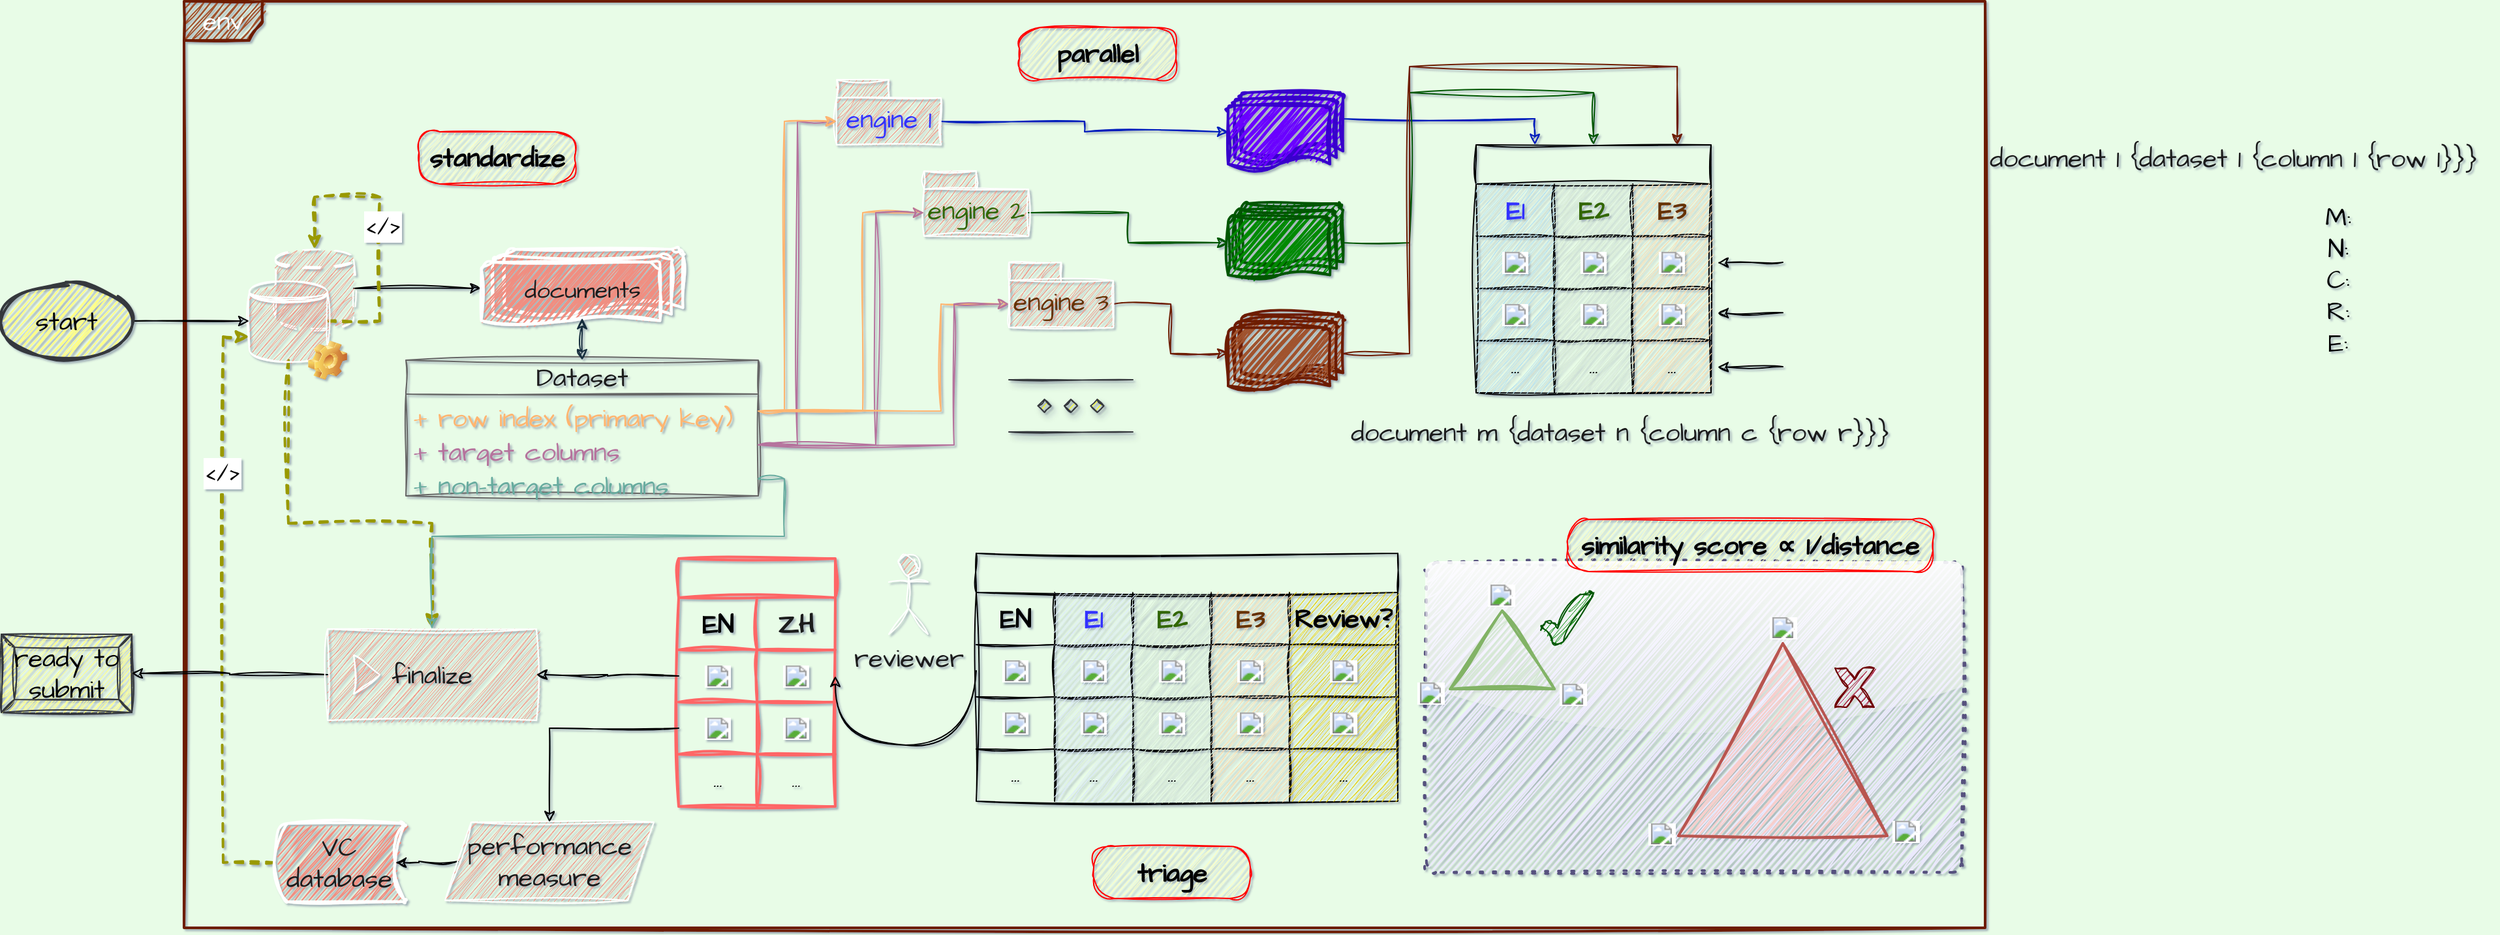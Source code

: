 <mxfile version="21.6.6" type="github">
  <diagram id="C5RBs43oDa-KdzZeNtuy" name="Page-1">
    <mxGraphModel dx="1867" dy="1726" grid="1" gridSize="10" guides="1" tooltips="1" connect="1" arrows="1" fold="1" page="1" pageScale="1" pageWidth="827" pageHeight="1169" background="#E8FCE7" math="0" shadow="1">
      <root>
        <mxCell id="WIyWlLk6GJQsqaUBKTNV-0" />
        <mxCell id="WIyWlLk6GJQsqaUBKTNV-1" parent="WIyWlLk6GJQsqaUBKTNV-0" />
        <mxCell id="p0VuEQ7NkK42tcOFO718-203" value="env" style="shape=umlFrame;whiteSpace=wrap;html=1;pointerEvents=0;sketch=1;hachureGap=4;jiggle=2;curveFitting=1;strokeColor=#6D1F00;fontFamily=Architects Daughter;fontSource=https%3A%2F%2Ffonts.googleapis.com%2Fcss%3Ffamily%3DArchitects%2BDaughter;fontSize=20;fontColor=#ffffff;fillColor=#a0522d;strokeWidth=2;" parent="WIyWlLk6GJQsqaUBKTNV-1" vertex="1">
          <mxGeometry x="-80" y="-90" width="1380" height="710" as="geometry" />
        </mxCell>
        <mxCell id="IZ7F1ha4ZCvd-yjFHaQW-41" value="" style="rounded=1;whiteSpace=wrap;html=1;absoluteArcSize=1;arcSize=14;strokeWidth=2;sketch=1;hachureGap=4;jiggle=2;curveFitting=1;fontFamily=Architects Daughter;fontSource=https%3A%2F%2Ffonts.googleapis.com%2Fcss%3Ffamily%3DArchitects%2BDaughter;fontSize=20;dashed=1;dashPattern=1 4;glass=1;shadow=0;fillColor=#EBE8FF;strokeColor=#56517e;fillStyle=auto;" vertex="1" parent="WIyWlLk6GJQsqaUBKTNV-1">
          <mxGeometry x="872" y="340" width="410" height="237.5" as="geometry" />
        </mxCell>
        <mxCell id="IZ7F1ha4ZCvd-yjFHaQW-28" style="edgeStyle=orthogonalEdgeStyle;rounded=0;sketch=1;hachureGap=4;jiggle=2;curveFitting=1;orthogonalLoop=1;jettySize=auto;html=1;exitX=1;exitY=0.5;exitDx=0;exitDy=0;entryX=0;entryY=0.5;entryDx=0;entryDy=0;entryPerimeter=0;fontFamily=Architects Daughter;fontSource=https%3A%2F%2Ffonts.googleapis.com%2Fcss%3Ffamily%3DArchitects%2BDaughter;fontSize=16;" edge="1" parent="WIyWlLk6GJQsqaUBKTNV-1" source="p0VuEQ7NkK42tcOFO718-0" target="p0VuEQ7NkK42tcOFO718-26">
          <mxGeometry relative="1" as="geometry" />
        </mxCell>
        <mxCell id="p0VuEQ7NkK42tcOFO718-0" value="" style="shape=datastore;whiteSpace=wrap;html=1;sketch=1;hachureGap=4;jiggle=2;curveFitting=1;strokeColor=#FFFFFF;fontFamily=Architects Daughter;fontSource=https%3A%2F%2Ffonts.googleapis.com%2Fcss%3Ffamily%3DArchitects%2BDaughter;fontSize=20;fontColor=#1A1A1A;fillColor=#F08E81;dashed=1;dashPattern=12 12;" parent="WIyWlLk6GJQsqaUBKTNV-1" vertex="1">
          <mxGeometry x="-10" y="100" width="60" height="60" as="geometry" />
        </mxCell>
        <mxCell id="22cytiao_hUwYOvKhTah-13" style="edgeStyle=orthogonalEdgeStyle;rounded=0;sketch=1;hachureGap=4;jiggle=2;curveFitting=1;orthogonalLoop=1;jettySize=auto;html=1;exitX=1;exitY=0.5;exitDx=0;exitDy=0;entryX=0.5;entryY=0;entryDx=0;entryDy=0;fontFamily=Architects Daughter;fontSource=https%3A%2F%2Ffonts.googleapis.com%2Fcss%3Ffamily%3DArchitects%2BDaughter;fontSize=16;strokeColor=#999900;dashed=1;strokeWidth=2;" parent="WIyWlLk6GJQsqaUBKTNV-1" source="p0VuEQ7NkK42tcOFO718-1" target="p0VuEQ7NkK42tcOFO718-0" edge="1">
          <mxGeometry relative="1" as="geometry">
            <Array as="points">
              <mxPoint x="70" y="155" />
              <mxPoint x="70" y="60" />
              <mxPoint x="20" y="60" />
            </Array>
          </mxGeometry>
        </mxCell>
        <mxCell id="IZ7F1ha4ZCvd-yjFHaQW-27" value="&amp;lt;/&amp;gt;" style="edgeLabel;html=1;align=center;verticalAlign=middle;resizable=0;points=[];fontSize=20;fontFamily=Architects Daughter;" vertex="1" connectable="0" parent="22cytiao_hUwYOvKhTah-13">
          <mxGeometry x="0.091" y="-4" relative="1" as="geometry">
            <mxPoint x="-2" y="9" as="offset" />
          </mxGeometry>
        </mxCell>
        <mxCell id="IZ7F1ha4ZCvd-yjFHaQW-50" style="edgeStyle=orthogonalEdgeStyle;rounded=0;sketch=1;hachureGap=4;jiggle=2;curveFitting=1;orthogonalLoop=1;jettySize=auto;html=1;exitX=0.5;exitY=1;exitDx=0;exitDy=0;fontFamily=Architects Daughter;fontSource=https%3A%2F%2Ffonts.googleapis.com%2Fcss%3Ffamily%3DArchitects%2BDaughter;fontSize=16;strokeWidth=2;dashed=1;strokeColor=#999900;" edge="1" parent="WIyWlLk6GJQsqaUBKTNV-1" source="p0VuEQ7NkK42tcOFO718-1">
          <mxGeometry relative="1" as="geometry">
            <mxPoint x="110" y="390" as="targetPoint" />
            <Array as="points">
              <mxPoint y="310" />
              <mxPoint x="110" y="310" />
            </Array>
          </mxGeometry>
        </mxCell>
        <mxCell id="p0VuEQ7NkK42tcOFO718-1" value="" style="shape=datastore;whiteSpace=wrap;html=1;sketch=1;hachureGap=4;jiggle=2;curveFitting=1;strokeColor=#FFFFFF;fontFamily=Architects Daughter;fontSource=https%3A%2F%2Ffonts.googleapis.com%2Fcss%3Ffamily%3DArchitects%2BDaughter;fontSize=20;fontColor=#1A1A1A;fillColor=#F08E81;" parent="WIyWlLk6GJQsqaUBKTNV-1" vertex="1">
          <mxGeometry x="-30" y="125" width="60" height="60" as="geometry" />
        </mxCell>
        <mxCell id="p0VuEQ7NkK42tcOFO718-21" value="Dataset" style="swimlane;fontStyle=0;childLayout=stackLayout;horizontal=1;startSize=26;fillColor=none;horizontalStack=0;resizeParent=1;resizeParentMax=0;resizeLast=0;collapsible=1;marginBottom=0;whiteSpace=wrap;html=1;sketch=1;hachureGap=4;jiggle=2;curveFitting=1;strokeColor=#666666;fontFamily=Architects Daughter;fontSource=https%3A%2F%2Ffonts.googleapis.com%2Fcss%3Ffamily%3DArchitects%2BDaughter;fontSize=20;fontColor=#1A1A1A;" parent="WIyWlLk6GJQsqaUBKTNV-1" vertex="1">
          <mxGeometry x="90" y="185" width="270" height="104" as="geometry" />
        </mxCell>
        <mxCell id="p0VuEQ7NkK42tcOFO718-22" value="&lt;font color=&quot;#ffb570&quot;&gt;+ row index (primary key)&lt;/font&gt;" style="text;strokeColor=none;fillColor=none;align=left;verticalAlign=top;spacingLeft=4;spacingRight=4;overflow=hidden;rotatable=0;points=[[0,0.5],[1,0.5]];portConstraint=eastwest;whiteSpace=wrap;html=1;fontSize=20;fontFamily=Architects Daughter;fontColor=#1A1A1A;" parent="p0VuEQ7NkK42tcOFO718-21" vertex="1">
          <mxGeometry y="26" width="270" height="26" as="geometry" />
        </mxCell>
        <mxCell id="p0VuEQ7NkK42tcOFO718-23" value="&lt;font color=&quot;#b5739d&quot;&gt;+ target columns&lt;/font&gt;" style="text;strokeColor=none;fillColor=none;align=left;verticalAlign=top;spacingLeft=4;spacingRight=4;overflow=hidden;rotatable=0;points=[[0,0.5],[1,0.5]];portConstraint=eastwest;whiteSpace=wrap;html=1;fontSize=20;fontFamily=Architects Daughter;fontColor=#1A1A1A;" parent="p0VuEQ7NkK42tcOFO718-21" vertex="1">
          <mxGeometry y="52" width="270" height="26" as="geometry" />
        </mxCell>
        <mxCell id="p0VuEQ7NkK42tcOFO718-24" value="&lt;font color=&quot;#67ab9f&quot;&gt;+ non-target columns&lt;/font&gt;" style="text;strokeColor=none;fillColor=none;align=left;verticalAlign=top;spacingLeft=4;spacingRight=4;overflow=hidden;rotatable=0;points=[[0,0.5],[1,0.5]];portConstraint=eastwest;whiteSpace=wrap;html=1;fontSize=20;fontFamily=Architects Daughter;fontColor=#1A1A1A;" parent="p0VuEQ7NkK42tcOFO718-21" vertex="1">
          <mxGeometry y="78" width="270" height="26" as="geometry" />
        </mxCell>
        <mxCell id="p0VuEQ7NkK42tcOFO718-26" value="&lt;font style=&quot;font-size: 18px;&quot;&gt;documents&lt;/font&gt;" style="strokeWidth=2;html=1;shape=mxgraph.flowchart.multi-document;whiteSpace=wrap;sketch=1;hachureGap=4;jiggle=2;curveFitting=1;strokeColor=#FFFFFF;fontFamily=Architects Daughter;fontSource=https%3A%2F%2Ffonts.googleapis.com%2Fcss%3Ffamily%3DArchitects%2BDaughter;fontSize=20;fontColor=#1A1A1A;fillColor=#F08E81;" parent="WIyWlLk6GJQsqaUBKTNV-1" vertex="1">
          <mxGeometry x="147.75" y="100" width="154.5" height="60" as="geometry" />
        </mxCell>
        <mxCell id="p0VuEQ7NkK42tcOFO718-76" style="edgeStyle=orthogonalEdgeStyle;rounded=0;sketch=1;hachureGap=4;jiggle=2;curveFitting=1;orthogonalLoop=1;jettySize=auto;html=1;exitX=0;exitY=0;exitDx=80;exitDy=32;exitPerimeter=0;entryX=0;entryY=0.5;entryDx=0;entryDy=0;entryPerimeter=0;strokeColor=#005700;fontFamily=Architects Daughter;fontSource=https%3A%2F%2Ffonts.googleapis.com%2Fcss%3Ffamily%3DArchitects%2BDaughter;fontSize=16;fontColor=#1A1A1A;fillColor=#008a00;" parent="WIyWlLk6GJQsqaUBKTNV-1" source="p0VuEQ7NkK42tcOFO718-64" target="p0VuEQ7NkK42tcOFO718-71" edge="1">
          <mxGeometry relative="1" as="geometry" />
        </mxCell>
        <mxCell id="p0VuEQ7NkK42tcOFO718-64" value="&lt;span style=&quot;font-weight: normal;&quot;&gt;&lt;font color=&quot;#336600&quot;&gt;engine 2&lt;/font&gt;&lt;/span&gt;" style="shape=folder;fontStyle=1;spacingTop=10;tabWidth=40;tabHeight=14;tabPosition=left;html=1;whiteSpace=wrap;sketch=1;hachureGap=4;jiggle=2;curveFitting=1;strokeColor=#FFFFFF;fontFamily=Architects Daughter;fontSource=https%3A%2F%2Ffonts.googleapis.com%2Fcss%3Ffamily%3DArchitects%2BDaughter;fontSize=20;fontColor=#1A1A1A;fillColor=#F08E81;" parent="WIyWlLk6GJQsqaUBKTNV-1" vertex="1">
          <mxGeometry x="487" y="40" width="80" height="50" as="geometry" />
        </mxCell>
        <mxCell id="p0VuEQ7NkK42tcOFO718-177" style="edgeStyle=orthogonalEdgeStyle;rounded=0;sketch=1;hachureGap=4;jiggle=2;curveFitting=1;orthogonalLoop=1;jettySize=auto;html=1;exitX=0;exitY=0;exitDx=80;exitDy=32;exitPerimeter=0;entryX=0;entryY=0.5;entryDx=0;entryDy=0;entryPerimeter=0;strokeColor=#6D1F00;fontFamily=Architects Daughter;fontSource=https%3A%2F%2Ffonts.googleapis.com%2Fcss%3Ffamily%3DArchitects%2BDaughter;fontSize=16;fontColor=#1A1A1A;fillColor=#a0522d;" parent="WIyWlLk6GJQsqaUBKTNV-1" source="p0VuEQ7NkK42tcOFO718-65" target="p0VuEQ7NkK42tcOFO718-72" edge="1">
          <mxGeometry relative="1" as="geometry" />
        </mxCell>
        <mxCell id="p0VuEQ7NkK42tcOFO718-75" style="edgeStyle=orthogonalEdgeStyle;rounded=0;sketch=1;hachureGap=4;jiggle=2;curveFitting=1;orthogonalLoop=1;jettySize=auto;html=1;exitX=0;exitY=0;exitDx=80;exitDy=32;exitPerimeter=0;entryX=0;entryY=0.5;entryDx=0;entryDy=0;entryPerimeter=0;strokeColor=#001DBC;fontFamily=Architects Daughter;fontSource=https%3A%2F%2Ffonts.googleapis.com%2Fcss%3Ffamily%3DArchitects%2BDaughter;fontSize=16;fontColor=#1A1A1A;fillColor=#0050ef;" parent="WIyWlLk6GJQsqaUBKTNV-1" source="p0VuEQ7NkK42tcOFO718-66" target="p0VuEQ7NkK42tcOFO718-70" edge="1">
          <mxGeometry relative="1" as="geometry" />
        </mxCell>
        <mxCell id="p0VuEQ7NkK42tcOFO718-66" value="&lt;span style=&quot;font-weight: normal;&quot;&gt;&lt;font color=&quot;#3333ff&quot;&gt;engine 1&lt;/font&gt;&lt;/span&gt;" style="shape=folder;fontStyle=1;spacingTop=10;tabWidth=40;tabHeight=14;tabPosition=left;html=1;whiteSpace=wrap;sketch=1;hachureGap=4;jiggle=2;curveFitting=1;strokeColor=#FFFFFF;fontFamily=Architects Daughter;fontSource=https%3A%2F%2Ffonts.googleapis.com%2Fcss%3Ffamily%3DArchitects%2BDaughter;fontSize=20;fontColor=#1A1A1A;fillColor=#F08E81;" parent="WIyWlLk6GJQsqaUBKTNV-1" vertex="1">
          <mxGeometry x="420" y="-30" width="80" height="50" as="geometry" />
        </mxCell>
        <mxCell id="22cytiao_hUwYOvKhTah-52" style="edgeStyle=orthogonalEdgeStyle;rounded=0;sketch=1;hachureGap=4;jiggle=2;curveFitting=1;orthogonalLoop=1;jettySize=auto;html=1;exitX=1;exitY=0.5;exitDx=0;exitDy=0;exitPerimeter=0;entryX=0.25;entryY=0;entryDx=0;entryDy=0;fontFamily=Architects Daughter;fontSource=https%3A%2F%2Ffonts.googleapis.com%2Fcss%3Ffamily%3DArchitects%2BDaughter;fontSize=16;fillColor=#0050ef;strokeColor=#001DBC;" parent="WIyWlLk6GJQsqaUBKTNV-1" source="p0VuEQ7NkK42tcOFO718-70" target="p0VuEQ7NkK42tcOFO718-99" edge="1">
          <mxGeometry relative="1" as="geometry">
            <Array as="points">
              <mxPoint x="808" />
              <mxPoint x="955" />
            </Array>
          </mxGeometry>
        </mxCell>
        <mxCell id="p0VuEQ7NkK42tcOFO718-70" value="" style="strokeWidth=2;html=1;shape=mxgraph.flowchart.multi-document;whiteSpace=wrap;sketch=1;hachureGap=4;jiggle=2;curveFitting=1;strokeColor=#3700CC;fontFamily=Architects Daughter;fontSource=https%3A%2F%2Ffonts.googleapis.com%2Fcss%3Ffamily%3DArchitects%2BDaughter;fontSize=20;fillColor=#6a00ff;fontColor=#ffffff;" parent="WIyWlLk6GJQsqaUBKTNV-1" vertex="1">
          <mxGeometry x="720" y="-20" width="88" height="60" as="geometry" />
        </mxCell>
        <mxCell id="IZ7F1ha4ZCvd-yjFHaQW-18" style="edgeStyle=orthogonalEdgeStyle;rounded=0;sketch=1;hachureGap=4;jiggle=2;curveFitting=1;orthogonalLoop=1;jettySize=auto;html=1;exitX=1;exitY=0.5;exitDx=0;exitDy=0;exitPerimeter=0;entryX=0.5;entryY=0;entryDx=0;entryDy=0;fontFamily=Architects Daughter;fontSource=https%3A%2F%2Ffonts.googleapis.com%2Fcss%3Ffamily%3DArchitects%2BDaughter;fontSize=16;fillColor=#008a00;strokeColor=#005700;" edge="1" parent="WIyWlLk6GJQsqaUBKTNV-1" source="p0VuEQ7NkK42tcOFO718-71" target="p0VuEQ7NkK42tcOFO718-99">
          <mxGeometry relative="1" as="geometry">
            <Array as="points">
              <mxPoint x="859" y="95" />
              <mxPoint x="859" y="-20" />
              <mxPoint x="1000" y="-20" />
            </Array>
          </mxGeometry>
        </mxCell>
        <mxCell id="p0VuEQ7NkK42tcOFO718-71" value="" style="strokeWidth=2;html=1;shape=mxgraph.flowchart.multi-document;whiteSpace=wrap;sketch=1;hachureGap=4;jiggle=2;curveFitting=1;strokeColor=#005700;fontFamily=Architects Daughter;fontSource=https%3A%2F%2Ffonts.googleapis.com%2Fcss%3Ffamily%3DArchitects%2BDaughter;fontSize=20;fontColor=#ffffff;fillColor=#008a00;" parent="WIyWlLk6GJQsqaUBKTNV-1" vertex="1">
          <mxGeometry x="720" y="65" width="88" height="60" as="geometry" />
        </mxCell>
        <mxCell id="p0VuEQ7NkK42tcOFO718-80" style="edgeStyle=orthogonalEdgeStyle;rounded=0;sketch=1;hachureGap=4;jiggle=2;curveFitting=1;orthogonalLoop=1;jettySize=auto;html=1;entryX=0;entryY=0;entryDx=0;entryDy=32;entryPerimeter=0;strokeColor=#B5739D;fontFamily=Architects Daughter;fontSource=https%3A%2F%2Ffonts.googleapis.com%2Fcss%3Ffamily%3DArchitects%2BDaughter;fontSize=16;fontColor=#1A1A1A;" parent="WIyWlLk6GJQsqaUBKTNV-1" source="p0VuEQ7NkK42tcOFO718-23" target="p0VuEQ7NkK42tcOFO718-66" edge="1">
          <mxGeometry relative="1" as="geometry" />
        </mxCell>
        <mxCell id="p0VuEQ7NkK42tcOFO718-81" value="" style="verticalLabelPosition=bottom;verticalAlign=top;html=1;shape=mxgraph.flowchart.parallel_mode;pointerEvents=1;sketch=1;hachureGap=4;jiggle=2;curveFitting=1;strokeColor=#36393d;fontFamily=Architects Daughter;fontSource=https%3A%2F%2Ffonts.googleapis.com%2Fcss%3Ffamily%3DArchitects%2BDaughter;fontSize=20;fillColor=#ffff88;shadow=1;" parent="WIyWlLk6GJQsqaUBKTNV-1" vertex="1">
          <mxGeometry x="552" y="200" width="95" height="40" as="geometry" />
        </mxCell>
        <mxCell id="p0VuEQ7NkK42tcOFO718-82" value="" style="verticalLabelPosition=bottom;verticalAlign=top;html=1;shape=mxgraph.basic.acute_triangle;dx=0.5;sketch=1;hachureGap=4;jiggle=2;curveFitting=1;strokeColor=#82b366;fontFamily=Architects Daughter;fontSource=https%3A%2F%2Ffonts.googleapis.com%2Fcss%3Ffamily%3DArchitects%2BDaughter;fontSize=20;fillColor=#d5e8d4;strokeWidth=2;" parent="WIyWlLk6GJQsqaUBKTNV-1" vertex="1">
          <mxGeometry x="890" y="377" width="80" height="60" as="geometry" />
        </mxCell>
        <mxCell id="p0VuEQ7NkK42tcOFO718-84" value="" style="verticalLabelPosition=bottom;verticalAlign=top;html=1;shape=mxgraph.basic.acute_triangle;dx=0.5;sketch=1;hachureGap=4;jiggle=2;curveFitting=1;strokeColor=#b85450;fontFamily=Architects Daughter;fontSource=https%3A%2F%2Ffonts.googleapis.com%2Fcss%3Ffamily%3DArchitects%2BDaughter;fontSize=20;fillColor=#f8cecc;strokeWidth=2;" parent="WIyWlLk6GJQsqaUBKTNV-1" vertex="1">
          <mxGeometry x="1065" y="402" width="160" height="147.5" as="geometry" />
        </mxCell>
        <mxCell id="22cytiao_hUwYOvKhTah-31" style="edgeStyle=orthogonalEdgeStyle;rounded=0;sketch=1;hachureGap=4;jiggle=2;curveFitting=1;orthogonalLoop=1;jettySize=auto;html=1;exitX=0;exitY=0.5;exitDx=0;exitDy=0;exitPerimeter=0;entryX=0;entryY=0.7;entryDx=0;entryDy=0;fontFamily=Architects Daughter;fontSource=https%3A%2F%2Ffonts.googleapis.com%2Fcss%3Ffamily%3DArchitects%2BDaughter;fontSize=16;dashed=1;strokeWidth=2;strokeColor=#999900;" parent="WIyWlLk6GJQsqaUBKTNV-1" source="p0VuEQ7NkK42tcOFO718-90" target="p0VuEQ7NkK42tcOFO718-1" edge="1">
          <mxGeometry relative="1" as="geometry">
            <Array as="points">
              <mxPoint x="-50" y="570" />
              <mxPoint x="-50" y="167" />
            </Array>
          </mxGeometry>
        </mxCell>
        <mxCell id="IZ7F1ha4ZCvd-yjFHaQW-24" value="&amp;lt;/&amp;gt;" style="edgeLabel;html=1;align=center;verticalAlign=middle;resizable=0;points=[];fontSize=20;fontFamily=Architects Daughter;" vertex="1" connectable="0" parent="22cytiao_hUwYOvKhTah-31">
          <mxGeometry x="0.463" y="1" relative="1" as="geometry">
            <mxPoint as="offset" />
          </mxGeometry>
        </mxCell>
        <mxCell id="p0VuEQ7NkK42tcOFO718-90" value="VC database" style="strokeWidth=2;html=1;shape=mxgraph.flowchart.stored_data;whiteSpace=wrap;sketch=1;hachureGap=4;jiggle=2;curveFitting=1;strokeColor=#FFFFFF;fontFamily=Architects Daughter;fontSource=https%3A%2F%2Ffonts.googleapis.com%2Fcss%3Ffamily%3DArchitects%2BDaughter;fontSize=20;fontColor=#1A1A1A;fillColor=#F08E81;rotation=0;" parent="WIyWlLk6GJQsqaUBKTNV-1" vertex="1">
          <mxGeometry x="-11" y="540" width="100" height="60" as="geometry" />
        </mxCell>
        <mxCell id="p0VuEQ7NkK42tcOFO718-91" value="ready to submit" style="labelPosition=center;verticalLabelPosition=middle;align=center;html=1;shape=mxgraph.basic.button;dx=10;whiteSpace=wrap;sketch=1;hachureGap=4;jiggle=2;curveFitting=1;strokeColor=#36393d;fontFamily=Architects Daughter;fontSource=https%3A%2F%2Ffonts.googleapis.com%2Fcss%3Ffamily%3DArchitects%2BDaughter;fontSize=20;fillColor=#ffff88;" parent="WIyWlLk6GJQsqaUBKTNV-1" vertex="1">
          <mxGeometry x="-220" y="395" width="100" height="60" as="geometry" />
        </mxCell>
        <mxCell id="IZ7F1ha4ZCvd-yjFHaQW-21" style="edgeStyle=orthogonalEdgeStyle;rounded=0;sketch=1;hachureGap=4;jiggle=2;curveFitting=1;orthogonalLoop=1;jettySize=auto;html=1;exitX=0;exitY=0.5;exitDx=0;exitDy=0;entryX=1;entryY=0.5;entryDx=0;entryDy=0;entryPerimeter=0;fontFamily=Architects Daughter;fontSource=https%3A%2F%2Ffonts.googleapis.com%2Fcss%3Ffamily%3DArchitects%2BDaughter;fontSize=16;" edge="1" parent="WIyWlLk6GJQsqaUBKTNV-1" source="p0VuEQ7NkK42tcOFO718-96" target="p0VuEQ7NkK42tcOFO718-91">
          <mxGeometry relative="1" as="geometry" />
        </mxCell>
        <mxCell id="p0VuEQ7NkK42tcOFO718-96" value="finalize" style="html=1;whiteSpace=wrap;container=1;recursiveResize=0;collapsible=0;sketch=1;hachureGap=4;jiggle=2;curveFitting=1;strokeColor=#FFFFFF;fontFamily=Architects Daughter;fontSource=https%3A%2F%2Ffonts.googleapis.com%2Fcss%3Ffamily%3DArchitects%2BDaughter;fontSize=20;fontColor=#1A1A1A;fillColor=#F08E81;" parent="WIyWlLk6GJQsqaUBKTNV-1" vertex="1">
          <mxGeometry x="30" y="391" width="160" height="70" as="geometry" />
        </mxCell>
        <mxCell id="p0VuEQ7NkK42tcOFO718-97" value="" style="triangle;html=1;whiteSpace=wrap;sketch=1;hachureGap=4;jiggle=2;curveFitting=1;strokeColor=#FFFFFF;fontFamily=Architects Daughter;fontSource=https%3A%2F%2Ffonts.googleapis.com%2Fcss%3Ffamily%3DArchitects%2BDaughter;fontSize=20;fontColor=#1A1A1A;fillColor=#F08E81;" parent="p0VuEQ7NkK42tcOFO718-96" vertex="1">
          <mxGeometry x="20" y="20" width="20" height="30" as="geometry" />
        </mxCell>
        <mxCell id="p0VuEQ7NkK42tcOFO718-99" value="" style="shape=table;startSize=30;container=1;collapsible=0;childLayout=tableLayout;fontSize=16;sketch=1;hachureGap=4;jiggle=2;curveFitting=1;fontFamily=Architects Daughter;fontSource=https%3A%2F%2Ffonts.googleapis.com%2Fcss%3Ffamily%3DArchitects%2BDaughter;gradientColor=none;fillColor=none;" parent="WIyWlLk6GJQsqaUBKTNV-1" vertex="1">
          <mxGeometry x="910" y="20" width="180" height="190" as="geometry" />
        </mxCell>
        <mxCell id="p0VuEQ7NkK42tcOFO718-100" value="" style="shape=tableRow;horizontal=0;startSize=0;swimlaneHead=0;swimlaneBody=0;strokeColor=inherit;top=0;left=0;bottom=0;right=0;collapsible=0;dropTarget=0;fillColor=none;points=[[0,0.5],[1,0.5]];portConstraint=eastwest;fontSize=16;sketch=1;hachureGap=4;jiggle=2;curveFitting=1;fontFamily=Architects Daughter;fontSource=https%3A%2F%2Ffonts.googleapis.com%2Fcss%3Ffamily%3DArchitects%2BDaughter;fontColor=#1A1A1A;" parent="p0VuEQ7NkK42tcOFO718-99" vertex="1">
          <mxGeometry y="30" width="180" height="40" as="geometry" />
        </mxCell>
        <mxCell id="p0VuEQ7NkK42tcOFO718-101" value="&lt;font size=&quot;1&quot; color=&quot;#3333ff&quot;&gt;&lt;b style=&quot;font-size: 20px;&quot;&gt;E1&lt;/b&gt;&lt;/font&gt;" style="shape=partialRectangle;html=1;whiteSpace=wrap;connectable=0;strokeColor=#10739e;overflow=hidden;fillColor=#b1ddf0;top=0;left=0;bottom=0;right=0;pointerEvents=1;fontSize=16;sketch=1;hachureGap=4;jiggle=2;curveFitting=1;fontFamily=Architects Daughter;fontSource=https%3A%2F%2Ffonts.googleapis.com%2Fcss%3Ffamily%3DArchitects%2BDaughter;" parent="p0VuEQ7NkK42tcOFO718-100" vertex="1">
          <mxGeometry width="60" height="40" as="geometry">
            <mxRectangle width="60" height="40" as="alternateBounds" />
          </mxGeometry>
        </mxCell>
        <mxCell id="p0VuEQ7NkK42tcOFO718-102" value="&lt;b&gt;&lt;font style=&quot;font-size: 20px;&quot; color=&quot;#336600&quot;&gt;E2&lt;/font&gt;&lt;/b&gt;" style="shape=partialRectangle;html=1;whiteSpace=wrap;connectable=0;strokeColor=#82b366;overflow=hidden;fillColor=#d5e8d4;top=0;left=0;bottom=0;right=0;pointerEvents=1;fontSize=16;sketch=1;hachureGap=4;jiggle=2;curveFitting=1;fontFamily=Architects Daughter;fontSource=https%3A%2F%2Ffonts.googleapis.com%2Fcss%3Ffamily%3DArchitects%2BDaughter;" parent="p0VuEQ7NkK42tcOFO718-100" vertex="1">
          <mxGeometry x="60" width="60" height="40" as="geometry">
            <mxRectangle width="60" height="40" as="alternateBounds" />
          </mxGeometry>
        </mxCell>
        <mxCell id="p0VuEQ7NkK42tcOFO718-103" value="&lt;b&gt;&lt;font style=&quot;font-size: 20px;&quot; color=&quot;#663300&quot;&gt;E3&lt;/font&gt;&lt;/b&gt;" style="shape=partialRectangle;html=1;whiteSpace=wrap;connectable=0;strokeColor=#b46504;overflow=hidden;fillColor=#fad7ac;top=0;left=0;bottom=0;right=0;pointerEvents=1;fontSize=16;sketch=1;hachureGap=4;jiggle=2;curveFitting=1;fontFamily=Architects Daughter;fontSource=https%3A%2F%2Ffonts.googleapis.com%2Fcss%3Ffamily%3DArchitects%2BDaughter;" parent="p0VuEQ7NkK42tcOFO718-100" vertex="1">
          <mxGeometry x="120" width="60" height="40" as="geometry">
            <mxRectangle width="60" height="40" as="alternateBounds" />
          </mxGeometry>
        </mxCell>
        <mxCell id="p0VuEQ7NkK42tcOFO718-104" value="" style="shape=tableRow;horizontal=0;startSize=0;swimlaneHead=0;swimlaneBody=0;strokeColor=inherit;top=0;left=0;bottom=0;right=0;collapsible=0;dropTarget=0;fillColor=none;points=[[0,0.5],[1,0.5]];portConstraint=eastwest;fontSize=16;sketch=1;hachureGap=4;jiggle=2;curveFitting=1;fontFamily=Architects Daughter;fontSource=https%3A%2F%2Ffonts.googleapis.com%2Fcss%3Ffamily%3DArchitects%2BDaughter;fontColor=#1A1A1A;" parent="p0VuEQ7NkK42tcOFO718-99" vertex="1">
          <mxGeometry y="70" width="180" height="40" as="geometry" />
        </mxCell>
        <mxCell id="p0VuEQ7NkK42tcOFO718-105" value="&lt;img style=&quot;border: 0px; -webkit-tap-highlight-color: transparent; font-feature-settings: &amp;quot;liga&amp;quot; 0; font-variant-ligatures: no-contextual; font-family: &amp;quot;Google Sans&amp;quot;, Roboto, Arial, sans-serif; background: center center / 100% 100% no-repeat rgb(255, 255, 255); font-size: 14px; margin: 0px; outline: 0px; padding: 0px 2px; vertical-align: middle; display: inline-block; height: 1.2em; max-height: 1.2em; min-width: 1.2em; transform: translateY(-1px); width: 1.2em; color: rgb(31, 31, 31); text-align: start;&quot; src=&quot;https://fonts.gstatic.com/s/e/notoemoji/15.0/1f33c/512.png=s40&quot; aria-label=&quot;������&quot; alt=&quot;������&quot; class=&quot;iiJ4W&quot; data-emoji=&quot;������&quot;&gt;" style="shape=partialRectangle;html=1;whiteSpace=wrap;connectable=0;strokeColor=#10739e;overflow=hidden;fillColor=#b1ddf0;top=0;left=0;bottom=0;right=0;pointerEvents=1;fontSize=16;sketch=1;hachureGap=4;jiggle=2;curveFitting=1;fontFamily=Architects Daughter;fontSource=https%3A%2F%2Ffonts.googleapis.com%2Fcss%3Ffamily%3DArchitects%2BDaughter;" parent="p0VuEQ7NkK42tcOFO718-104" vertex="1">
          <mxGeometry width="60" height="40" as="geometry">
            <mxRectangle width="60" height="40" as="alternateBounds" />
          </mxGeometry>
        </mxCell>
        <mxCell id="p0VuEQ7NkK42tcOFO718-106" value="&lt;img style=&quot;border: 0px; -webkit-tap-highlight-color: transparent; font-feature-settings: &amp;quot;liga&amp;quot; 0; font-variant-ligatures: no-contextual; font-family: &amp;quot;Google Sans&amp;quot;, Roboto, Arial, sans-serif; background: center center / 100% 100% no-repeat rgb(255, 255, 255); font-size: 14px; margin: 0px; outline: 0px; padding: 0px 2px; vertical-align: middle; display: inline-block; height: 1.2em; max-height: 1.2em; min-width: 1.2em; transform: translateY(-1px); width: 1.2em; color: rgb(31, 31, 31); text-align: start;&quot; src=&quot;https://fonts.gstatic.com/s/e/notoemoji/15.0/1f3f5_fe0f/512.png=s40&quot; aria-label=&quot;������️&quot; alt=&quot;������️&quot; class=&quot;iiJ4W&quot; data-emoji=&quot;������️&quot;&gt;" style="shape=partialRectangle;html=1;whiteSpace=wrap;connectable=0;strokeColor=#82b366;overflow=hidden;fillColor=#d5e8d4;top=0;left=0;bottom=0;right=0;pointerEvents=1;fontSize=16;sketch=1;hachureGap=4;jiggle=2;curveFitting=1;fontFamily=Architects Daughter;fontSource=https%3A%2F%2Ffonts.googleapis.com%2Fcss%3Ffamily%3DArchitects%2BDaughter;" parent="p0VuEQ7NkK42tcOFO718-104" vertex="1">
          <mxGeometry x="60" width="60" height="40" as="geometry">
            <mxRectangle width="60" height="40" as="alternateBounds" />
          </mxGeometry>
        </mxCell>
        <mxCell id="p0VuEQ7NkK42tcOFO718-107" value="&lt;img style=&quot;border: 0px; -webkit-tap-highlight-color: transparent; font-feature-settings: &amp;quot;liga&amp;quot; 0; font-variant-ligatures: no-contextual; font-family: &amp;quot;Google Sans&amp;quot;, Roboto, Arial, sans-serif; background: center center / 100% 100% no-repeat rgb(255, 255, 255); font-size: 14px; margin: 0px; outline: 0px; padding: 0px 2px; vertical-align: middle; display: inline-block; height: 1.2em; max-height: 1.2em; min-width: 1.2em; transform: translateY(-1px); width: 1.2em; color: rgb(31, 31, 31); text-align: start;&quot; src=&quot;https://fonts.gstatic.com/s/e/notoemoji/15.0/1f338/512.png=s40&quot; aria-label=&quot;������&quot; alt=&quot;������&quot; class=&quot;iiJ4W&quot; data-emoji=&quot;������&quot;&gt;" style="shape=partialRectangle;html=1;whiteSpace=wrap;connectable=0;strokeColor=#b46504;overflow=hidden;fillColor=#fad7ac;top=0;left=0;bottom=0;right=0;pointerEvents=1;fontSize=16;sketch=1;hachureGap=4;jiggle=2;curveFitting=1;fontFamily=Architects Daughter;fontSource=https%3A%2F%2Ffonts.googleapis.com%2Fcss%3Ffamily%3DArchitects%2BDaughter;" parent="p0VuEQ7NkK42tcOFO718-104" vertex="1">
          <mxGeometry x="120" width="60" height="40" as="geometry">
            <mxRectangle width="60" height="40" as="alternateBounds" />
          </mxGeometry>
        </mxCell>
        <mxCell id="p0VuEQ7NkK42tcOFO718-108" value="" style="shape=tableRow;horizontal=0;startSize=0;swimlaneHead=0;swimlaneBody=0;strokeColor=inherit;top=0;left=0;bottom=0;right=0;collapsible=0;dropTarget=0;fillColor=none;points=[[0,0.5],[1,0.5]];portConstraint=eastwest;fontSize=16;sketch=1;hachureGap=4;jiggle=2;curveFitting=1;fontFamily=Architects Daughter;fontSource=https%3A%2F%2Ffonts.googleapis.com%2Fcss%3Ffamily%3DArchitects%2BDaughter;fontColor=#1A1A1A;" parent="p0VuEQ7NkK42tcOFO718-99" vertex="1">
          <mxGeometry y="110" width="180" height="40" as="geometry" />
        </mxCell>
        <mxCell id="p0VuEQ7NkK42tcOFO718-109" value="&lt;img style=&quot;border: 0px; -webkit-tap-highlight-color: transparent; font-feature-settings: &amp;quot;liga&amp;quot; 0; font-variant-ligatures: no-contextual; font-family: &amp;quot;Google Sans&amp;quot;, Roboto, Arial, sans-serif; background: center center / 100% 100% no-repeat rgb(255, 255, 255); font-size: 14px; margin: 0px; outline: 0px; padding: 0px 2px; vertical-align: middle; display: inline-block; height: 1.2em; max-height: 1.2em; min-width: 1.2em; transform: translateY(-1px); width: 1.2em; color: rgb(31, 31, 31); text-align: start;&quot; loading=&quot;lazy&quot; src=&quot;https://fonts.gstatic.com/s/e/notoemoji/15.0/1f34e/72.png&quot; aria-label=&quot;������&quot; alt=&quot;������&quot; class=&quot;iiJ4W&quot; data-emoji=&quot;������&quot;&gt;" style="shape=partialRectangle;html=1;whiteSpace=wrap;connectable=0;strokeColor=#10739e;overflow=hidden;fillColor=#b1ddf0;top=0;left=0;bottom=0;right=0;pointerEvents=1;fontSize=16;sketch=1;hachureGap=4;jiggle=2;curveFitting=1;fontFamily=Architects Daughter;fontSource=https%3A%2F%2Ffonts.googleapis.com%2Fcss%3Ffamily%3DArchitects%2BDaughter;" parent="p0VuEQ7NkK42tcOFO718-108" vertex="1">
          <mxGeometry width="60" height="40" as="geometry">
            <mxRectangle width="60" height="40" as="alternateBounds" />
          </mxGeometry>
        </mxCell>
        <mxCell id="p0VuEQ7NkK42tcOFO718-110" value="&lt;img style=&quot;border: 0px; -webkit-tap-highlight-color: transparent; font-feature-settings: &amp;quot;liga&amp;quot; 0; font-variant-ligatures: no-contextual; font-family: &amp;quot;Google Sans&amp;quot;, Roboto, Arial, sans-serif; background: center center / 100% 100% no-repeat rgb(255, 255, 255); font-size: 14px; margin: 0px; outline: 0px; padding: 0px 2px; vertical-align: middle; display: inline-block; height: 1.2em; max-height: 1.2em; min-width: 1.2em; transform: translateY(-1px); width: 1.2em; color: rgb(31, 31, 31); text-align: start;&quot; loading=&quot;lazy&quot; src=&quot;https://fonts.gstatic.com/s/e/notoemoji/15.0/2600_fe0f/72.png&quot; aria-label=&quot;☀️&quot; alt=&quot;☀️&quot; class=&quot;iiJ4W&quot; data-emoji=&quot;☀️&quot;&gt;" style="shape=partialRectangle;html=1;whiteSpace=wrap;connectable=0;strokeColor=#82b366;overflow=hidden;fillColor=#d5e8d4;top=0;left=0;bottom=0;right=0;pointerEvents=1;fontSize=16;sketch=1;hachureGap=4;jiggle=2;curveFitting=1;fontFamily=Architects Daughter;fontSource=https%3A%2F%2Ffonts.googleapis.com%2Fcss%3Ffamily%3DArchitects%2BDaughter;" parent="p0VuEQ7NkK42tcOFO718-108" vertex="1">
          <mxGeometry x="60" width="60" height="40" as="geometry">
            <mxRectangle width="60" height="40" as="alternateBounds" />
          </mxGeometry>
        </mxCell>
        <mxCell id="p0VuEQ7NkK42tcOFO718-111" value="&lt;img style=&quot;border: 0px; -webkit-tap-highlight-color: transparent; font-feature-settings: &amp;quot;liga&amp;quot; 0; font-variant-ligatures: no-contextual; font-family: &amp;quot;Google Sans&amp;quot;, Roboto, Arial, sans-serif; background: center center / 100% 100% no-repeat rgb(255, 255, 255); font-size: 14px; margin: 0px; outline: 0px; padding: 0px 2px; vertical-align: middle; display: inline-block; height: 1.2em; max-height: 1.2em; min-width: 1.2em; transform: translateY(-1px); width: 1.2em; color: rgb(31, 31, 31); text-align: start;&quot; loading=&quot;lazy&quot; src=&quot;https://fonts.gstatic.com/s/e/notoemoji/15.0/1f333/72.png&quot; aria-label=&quot;������&quot; alt=&quot;������&quot; class=&quot;iiJ4W&quot; data-emoji=&quot;������&quot;&gt;" style="shape=partialRectangle;html=1;whiteSpace=wrap;connectable=0;strokeColor=#b46504;overflow=hidden;fillColor=#fad7ac;top=0;left=0;bottom=0;right=0;pointerEvents=1;fontSize=16;sketch=1;hachureGap=4;jiggle=2;curveFitting=1;fontFamily=Architects Daughter;fontSource=https%3A%2F%2Ffonts.googleapis.com%2Fcss%3Ffamily%3DArchitects%2BDaughter;" parent="p0VuEQ7NkK42tcOFO718-108" vertex="1">
          <mxGeometry x="120" width="60" height="40" as="geometry">
            <mxRectangle width="60" height="40" as="alternateBounds" />
          </mxGeometry>
        </mxCell>
        <mxCell id="22cytiao_hUwYOvKhTah-15" style="shape=tableRow;horizontal=0;startSize=0;swimlaneHead=0;swimlaneBody=0;strokeColor=inherit;top=0;left=0;bottom=0;right=0;collapsible=0;dropTarget=0;fillColor=none;points=[[0,0.5],[1,0.5]];portConstraint=eastwest;fontSize=16;sketch=1;hachureGap=4;jiggle=2;curveFitting=1;fontFamily=Architects Daughter;fontSource=https%3A%2F%2Ffonts.googleapis.com%2Fcss%3Ffamily%3DArchitects%2BDaughter;fontColor=#1A1A1A;" parent="p0VuEQ7NkK42tcOFO718-99" vertex="1">
          <mxGeometry y="150" width="180" height="40" as="geometry" />
        </mxCell>
        <mxCell id="22cytiao_hUwYOvKhTah-16" value="..." style="shape=partialRectangle;html=1;whiteSpace=wrap;connectable=0;strokeColor=#10739e;overflow=hidden;fillColor=#b1ddf0;top=0;left=0;bottom=0;right=0;pointerEvents=1;fontSize=16;sketch=1;hachureGap=4;jiggle=2;curveFitting=1;fontFamily=Architects Daughter;fontSource=https%3A%2F%2Ffonts.googleapis.com%2Fcss%3Ffamily%3DArchitects%2BDaughter;" parent="22cytiao_hUwYOvKhTah-15" vertex="1">
          <mxGeometry width="60" height="40" as="geometry">
            <mxRectangle width="60" height="40" as="alternateBounds" />
          </mxGeometry>
        </mxCell>
        <mxCell id="22cytiao_hUwYOvKhTah-17" value="..." style="shape=partialRectangle;html=1;whiteSpace=wrap;connectable=0;strokeColor=#82b366;overflow=hidden;fillColor=#d5e8d4;top=0;left=0;bottom=0;right=0;pointerEvents=1;fontSize=16;sketch=1;hachureGap=4;jiggle=2;curveFitting=1;fontFamily=Architects Daughter;fontSource=https%3A%2F%2Ffonts.googleapis.com%2Fcss%3Ffamily%3DArchitects%2BDaughter;" parent="22cytiao_hUwYOvKhTah-15" vertex="1">
          <mxGeometry x="60" width="60" height="40" as="geometry">
            <mxRectangle width="60" height="40" as="alternateBounds" />
          </mxGeometry>
        </mxCell>
        <mxCell id="22cytiao_hUwYOvKhTah-18" value="..." style="shape=partialRectangle;html=1;whiteSpace=wrap;connectable=0;strokeColor=#b46504;overflow=hidden;fillColor=#fad7ac;top=0;left=0;bottom=0;right=0;pointerEvents=1;fontSize=16;sketch=1;hachureGap=4;jiggle=2;curveFitting=1;fontFamily=Architects Daughter;fontSource=https%3A%2F%2Ffonts.googleapis.com%2Fcss%3Ffamily%3DArchitects%2BDaughter;" parent="22cytiao_hUwYOvKhTah-15" vertex="1">
          <mxGeometry x="120" width="60" height="40" as="geometry">
            <mxRectangle width="60" height="40" as="alternateBounds" />
          </mxGeometry>
        </mxCell>
        <mxCell id="p0VuEQ7NkK42tcOFO718-125" value="" style="shape=table;startSize=30;container=1;collapsible=0;childLayout=tableLayout;strokeColor=default;fontSize=16;sketch=1;hachureGap=4;jiggle=2;curveFitting=1;fontFamily=Architects Daughter;fontSource=https%3A%2F%2Ffonts.googleapis.com%2Fcss%3Ffamily%3DArchitects%2BDaughter;fontColor=#1A1A1A;fillColor=none;" parent="WIyWlLk6GJQsqaUBKTNV-1" vertex="1">
          <mxGeometry x="527" y="333" width="323" height="190" as="geometry" />
        </mxCell>
        <mxCell id="p0VuEQ7NkK42tcOFO718-126" value="" style="shape=tableRow;horizontal=0;startSize=0;swimlaneHead=0;swimlaneBody=0;strokeColor=inherit;top=0;left=0;bottom=0;right=0;collapsible=0;dropTarget=0;fillColor=none;points=[[0,0.5],[1,0.5]];portConstraint=eastwest;fontSize=16;sketch=1;hachureGap=4;jiggle=2;curveFitting=1;fontFamily=Architects Daughter;fontSource=https%3A%2F%2Ffonts.googleapis.com%2Fcss%3Ffamily%3DArchitects%2BDaughter;fontColor=#1A1A1A;" parent="p0VuEQ7NkK42tcOFO718-125" vertex="1">
          <mxGeometry y="30" width="323" height="40" as="geometry" />
        </mxCell>
        <mxCell id="p0VuEQ7NkK42tcOFO718-127" value="&lt;font style=&quot;font-size: 20px;&quot;&gt;&lt;b&gt;EN&lt;/b&gt;&lt;/font&gt;" style="shape=partialRectangle;html=1;whiteSpace=wrap;connectable=0;overflow=hidden;top=0;left=0;bottom=0;right=0;pointerEvents=1;fontSize=16;sketch=1;hachureGap=4;jiggle=2;curveFitting=1;fontFamily=Architects Daughter;fontSource=https%3A%2F%2Ffonts.googleapis.com%2Fcss%3Ffamily%3DArchitects%2BDaughter;fillColor=none;" parent="p0VuEQ7NkK42tcOFO718-126" vertex="1">
          <mxGeometry width="60" height="40" as="geometry">
            <mxRectangle width="60" height="40" as="alternateBounds" />
          </mxGeometry>
        </mxCell>
        <mxCell id="p0VuEQ7NkK42tcOFO718-128" value="&lt;b style=&quot;border-color: var(--border-color); color: rgb(51, 51, 255); font-size: 20px;&quot;&gt;E1&lt;/b&gt;" style="shape=partialRectangle;html=1;whiteSpace=wrap;connectable=0;strokeColor=#6c8ebf;overflow=hidden;fillColor=#dae8fc;top=0;left=0;bottom=0;right=0;pointerEvents=1;fontSize=16;sketch=1;hachureGap=4;jiggle=2;curveFitting=1;fontFamily=Architects Daughter;fontSource=https%3A%2F%2Ffonts.googleapis.com%2Fcss%3Ffamily%3DArchitects%2BDaughter;" parent="p0VuEQ7NkK42tcOFO718-126" vertex="1">
          <mxGeometry x="60" width="60" height="40" as="geometry">
            <mxRectangle width="60" height="40" as="alternateBounds" />
          </mxGeometry>
        </mxCell>
        <mxCell id="p0VuEQ7NkK42tcOFO718-129" value="&lt;b style=&quot;border-color: var(--border-color);&quot;&gt;&lt;font style=&quot;border-color: var(--border-color); font-size: 20px;&quot; color=&quot;#336600&quot;&gt;E2&lt;/font&gt;&lt;/b&gt;" style="shape=partialRectangle;html=1;whiteSpace=wrap;connectable=0;strokeColor=#82b366;overflow=hidden;fillColor=#d5e8d4;top=0;left=0;bottom=0;right=0;pointerEvents=1;fontSize=16;sketch=1;hachureGap=4;jiggle=2;curveFitting=1;fontFamily=Architects Daughter;fontSource=https%3A%2F%2Ffonts.googleapis.com%2Fcss%3Ffamily%3DArchitects%2BDaughter;" parent="p0VuEQ7NkK42tcOFO718-126" vertex="1">
          <mxGeometry x="120" width="60" height="40" as="geometry">
            <mxRectangle width="60" height="40" as="alternateBounds" />
          </mxGeometry>
        </mxCell>
        <mxCell id="p0VuEQ7NkK42tcOFO718-213" value="&lt;b style=&quot;border-color: var(--border-color);&quot;&gt;&lt;font style=&quot;border-color: var(--border-color); font-size: 20px;&quot; color=&quot;#663300&quot;&gt;E3&lt;/font&gt;&lt;/b&gt;" style="shape=partialRectangle;html=1;whiteSpace=wrap;connectable=0;strokeColor=#b46504;overflow=hidden;fillColor=#fad7ac;top=0;left=0;bottom=0;right=0;pointerEvents=1;fontSize=16;sketch=1;hachureGap=4;jiggle=2;curveFitting=1;fontFamily=Architects Daughter;fontSource=https%3A%2F%2Ffonts.googleapis.com%2Fcss%3Ffamily%3DArchitects%2BDaughter;" parent="p0VuEQ7NkK42tcOFO718-126" vertex="1">
          <mxGeometry x="180" width="60" height="40" as="geometry">
            <mxRectangle width="60" height="40" as="alternateBounds" />
          </mxGeometry>
        </mxCell>
        <mxCell id="p0VuEQ7NkK42tcOFO718-216" value="&lt;font style=&quot;font-size: 20px;&quot;&gt;&lt;b&gt;Review?&lt;/b&gt;&lt;/font&gt;" style="shape=partialRectangle;html=1;whiteSpace=wrap;connectable=0;strokeColor=#B09500;overflow=hidden;fillColor=#e3c800;top=0;left=0;bottom=0;right=0;pointerEvents=1;fontSize=16;sketch=1;hachureGap=4;jiggle=2;curveFitting=1;fontFamily=Architects Daughter;fontSource=https%3A%2F%2Ffonts.googleapis.com%2Fcss%3Ffamily%3DArchitects%2BDaughter;fontColor=#000000;" parent="p0VuEQ7NkK42tcOFO718-126" vertex="1">
          <mxGeometry x="240" width="83" height="40" as="geometry">
            <mxRectangle width="83" height="40" as="alternateBounds" />
          </mxGeometry>
        </mxCell>
        <mxCell id="p0VuEQ7NkK42tcOFO718-130" value="" style="shape=tableRow;horizontal=0;startSize=0;swimlaneHead=0;swimlaneBody=0;strokeColor=inherit;top=0;left=0;bottom=0;right=0;collapsible=0;dropTarget=0;fillColor=none;points=[[0,0.5],[1,0.5]];portConstraint=eastwest;fontSize=16;sketch=1;hachureGap=4;jiggle=2;curveFitting=1;fontFamily=Architects Daughter;fontSource=https%3A%2F%2Ffonts.googleapis.com%2Fcss%3Ffamily%3DArchitects%2BDaughter;fontColor=#1A1A1A;" parent="p0VuEQ7NkK42tcOFO718-125" vertex="1">
          <mxGeometry y="70" width="323" height="40" as="geometry" />
        </mxCell>
        <mxCell id="p0VuEQ7NkK42tcOFO718-131" value="&lt;img style=&quot;-webkit-tap-highlight-color: transparent; border: 0px; font-feature-settings: &amp;quot;liga&amp;quot; 0; font-variant-ligatures: no-contextual; font-family: &amp;quot;Google Sans&amp;quot;, Roboto, Arial, sans-serif; background: center center / 100% 100% no-repeat rgb(255, 255, 255); font-size: 14px; margin: 0px; outline: 0px; padding: 0px 2px; vertical-align: middle; display: inline-block; height: 1.2em; max-height: 1.2em; min-width: 1.2em; transform: translateY(-1px); width: 1.2em; color: rgb(31, 31, 31); text-align: start;&quot; src=&quot;https://fonts.gstatic.com/s/e/notoemoji/15.0/1f33a/512.png=s40&quot; aria-label=&quot;������&quot; alt=&quot;������&quot; class=&quot;iiJ4W&quot; data-emoji=&quot;������&quot;&gt;" style="shape=partialRectangle;html=1;whiteSpace=wrap;connectable=0;overflow=hidden;top=0;left=0;bottom=0;right=0;pointerEvents=1;fontSize=16;sketch=1;hachureGap=4;jiggle=2;curveFitting=1;fontFamily=Architects Daughter;fontSource=https%3A%2F%2Ffonts.googleapis.com%2Fcss%3Ffamily%3DArchitects%2BDaughter;fillColor=none;" parent="p0VuEQ7NkK42tcOFO718-130" vertex="1">
          <mxGeometry width="60" height="40" as="geometry">
            <mxRectangle width="60" height="40" as="alternateBounds" />
          </mxGeometry>
        </mxCell>
        <mxCell id="p0VuEQ7NkK42tcOFO718-132" value="&lt;img style=&quot;-webkit-tap-highlight-color: transparent; border: 0px; font-feature-settings: &amp;quot;liga&amp;quot; 0; font-variant-ligatures: no-contextual; font-family: &amp;quot;Google Sans&amp;quot;, Roboto, Arial, sans-serif; background: center center / 100% 100% no-repeat rgb(255, 255, 255); font-size: 14px; margin: 0px; outline: 0px; padding: 0px 2px; vertical-align: middle; display: inline-block; height: 1.2em; max-height: 1.2em; min-width: 1.2em; transform: translateY(-1px); width: 1.2em; color: rgb(31, 31, 31); text-align: start;&quot; src=&quot;https://fonts.gstatic.com/s/e/notoemoji/15.0/1f33c/512.png=s40&quot; aria-label=&quot;������&quot; alt=&quot;������&quot; class=&quot;iiJ4W&quot; data-emoji=&quot;������&quot;&gt;" style="shape=partialRectangle;html=1;whiteSpace=wrap;connectable=0;strokeColor=#6c8ebf;overflow=hidden;fillColor=#dae8fc;top=0;left=0;bottom=0;right=0;pointerEvents=1;fontSize=16;sketch=1;hachureGap=4;jiggle=2;curveFitting=1;fontFamily=Architects Daughter;fontSource=https%3A%2F%2Ffonts.googleapis.com%2Fcss%3Ffamily%3DArchitects%2BDaughter;" parent="p0VuEQ7NkK42tcOFO718-130" vertex="1">
          <mxGeometry x="60" width="60" height="40" as="geometry">
            <mxRectangle width="60" height="40" as="alternateBounds" />
          </mxGeometry>
        </mxCell>
        <mxCell id="p0VuEQ7NkK42tcOFO718-133" value="&lt;img style=&quot;-webkit-tap-highlight-color: transparent; border: 0px; font-feature-settings: &amp;quot;liga&amp;quot; 0; font-variant-ligatures: no-contextual; font-family: &amp;quot;Google Sans&amp;quot;, Roboto, Arial, sans-serif; background: center center / 100% 100% no-repeat rgb(255, 255, 255); font-size: 14px; margin: 0px; outline: 0px; padding: 0px 2px; vertical-align: middle; display: inline-block; height: 1.2em; max-height: 1.2em; min-width: 1.2em; transform: translateY(-1px); width: 1.2em; color: rgb(31, 31, 31); text-align: start;&quot; src=&quot;https://fonts.gstatic.com/s/e/notoemoji/15.0/1f3f5_fe0f/512.png=s40&quot; aria-label=&quot;������️&quot; alt=&quot;������️&quot; class=&quot;iiJ4W&quot; data-emoji=&quot;������️&quot;&gt;" style="shape=partialRectangle;html=1;whiteSpace=wrap;connectable=0;strokeColor=#82b366;overflow=hidden;fillColor=#d5e8d4;top=0;left=0;bottom=0;right=0;pointerEvents=1;fontSize=16;sketch=1;hachureGap=4;jiggle=2;curveFitting=1;fontFamily=Architects Daughter;fontSource=https%3A%2F%2Ffonts.googleapis.com%2Fcss%3Ffamily%3DArchitects%2BDaughter;" parent="p0VuEQ7NkK42tcOFO718-130" vertex="1">
          <mxGeometry x="120" width="60" height="40" as="geometry">
            <mxRectangle width="60" height="40" as="alternateBounds" />
          </mxGeometry>
        </mxCell>
        <mxCell id="p0VuEQ7NkK42tcOFO718-214" value="&lt;img style=&quot;-webkit-tap-highlight-color: transparent; border: 0px; font-feature-settings: &amp;quot;liga&amp;quot; 0; font-variant-ligatures: no-contextual; font-family: &amp;quot;Google Sans&amp;quot;, Roboto, Arial, sans-serif; background: center center / 100% 100% no-repeat rgb(255, 255, 255); font-size: 14px; margin: 0px; outline: 0px; padding: 0px 2px; vertical-align: middle; display: inline-block; height: 1.2em; max-height: 1.2em; min-width: 1.2em; transform: translateY(-1px); width: 1.2em; color: rgb(31, 31, 31); text-align: start;&quot; src=&quot;https://fonts.gstatic.com/s/e/notoemoji/15.0/1f338/512.png=s40&quot; aria-label=&quot;������&quot; alt=&quot;������&quot; class=&quot;iiJ4W&quot; data-emoji=&quot;������&quot;&gt;" style="shape=partialRectangle;html=1;whiteSpace=wrap;connectable=0;strokeColor=#b46504;overflow=hidden;fillColor=#fad7ac;top=0;left=0;bottom=0;right=0;pointerEvents=1;fontSize=16;sketch=1;hachureGap=4;jiggle=2;curveFitting=1;fontFamily=Architects Daughter;fontSource=https%3A%2F%2Ffonts.googleapis.com%2Fcss%3Ffamily%3DArchitects%2BDaughter;" parent="p0VuEQ7NkK42tcOFO718-130" vertex="1">
          <mxGeometry x="180" width="60" height="40" as="geometry">
            <mxRectangle width="60" height="40" as="alternateBounds" />
          </mxGeometry>
        </mxCell>
        <mxCell id="p0VuEQ7NkK42tcOFO718-217" value="&lt;img style=&quot;-webkit-tap-highlight-color: transparent; border: 0px; font-feature-settings: &amp;quot;liga&amp;quot; 0; font-variant-ligatures: no-contextual; font-family: &amp;quot;Google Sans&amp;quot;, Roboto, Arial, sans-serif; background: center center / 100% 100% no-repeat rgb(255, 255, 255); font-size: 14px; margin: 0px; outline: 0px; padding: 0px 2px; vertical-align: middle; display: inline-block; height: 1.2em; max-height: 1.2em; min-width: 1.2em; transform: translateY(-1px); width: 1.2em; color: rgb(31, 31, 31); text-align: start;&quot; loading=&quot;lazy&quot; src=&quot;https://fonts.gstatic.com/s/e/notoemoji/15.0/2705/72.png&quot; aria-label=&quot;✅&quot; alt=&quot;✅&quot; class=&quot;iiJ4W&quot; data-emoji=&quot;✅&quot;&gt;" style="shape=partialRectangle;html=1;whiteSpace=wrap;connectable=0;strokeColor=#B09500;overflow=hidden;fillColor=#e3c800;top=0;left=0;bottom=0;right=0;pointerEvents=1;fontSize=16;sketch=1;hachureGap=4;jiggle=2;curveFitting=1;fontFamily=Architects Daughter;fontSource=https%3A%2F%2Ffonts.googleapis.com%2Fcss%3Ffamily%3DArchitects%2BDaughter;fontColor=#000000;" parent="p0VuEQ7NkK42tcOFO718-130" vertex="1">
          <mxGeometry x="240" width="83" height="40" as="geometry">
            <mxRectangle width="83" height="40" as="alternateBounds" />
          </mxGeometry>
        </mxCell>
        <mxCell id="p0VuEQ7NkK42tcOFO718-134" value="" style="shape=tableRow;horizontal=0;startSize=0;swimlaneHead=0;swimlaneBody=0;strokeColor=inherit;top=0;left=0;bottom=0;right=0;collapsible=0;dropTarget=0;fillColor=none;points=[[0,0.5],[1,0.5]];portConstraint=eastwest;fontSize=16;sketch=1;hachureGap=4;jiggle=2;curveFitting=1;fontFamily=Architects Daughter;fontSource=https%3A%2F%2Ffonts.googleapis.com%2Fcss%3Ffamily%3DArchitects%2BDaughter;fontColor=#1A1A1A;" parent="p0VuEQ7NkK42tcOFO718-125" vertex="1">
          <mxGeometry y="110" width="323" height="40" as="geometry" />
        </mxCell>
        <mxCell id="p0VuEQ7NkK42tcOFO718-135" value="&lt;img style=&quot;-webkit-tap-highlight-color: transparent; border: 0px; font-feature-settings: &amp;quot;liga&amp;quot; 0; font-variant-ligatures: no-contextual; font-family: &amp;quot;Google Sans&amp;quot;, Roboto, Arial, sans-serif; background: center center / 100% 100% no-repeat rgb(255, 255, 255); font-size: 14px; margin: 0px; outline: 0px; padding: 0px 2px; vertical-align: middle; display: inline-block; height: 1.2em; max-height: 1.2em; min-width: 1.2em; transform: translateY(-1px); width: 1.2em; color: rgb(31, 31, 31); text-align: start;&quot; loading=&quot;lazy&quot; src=&quot;https://fonts.gstatic.com/s/e/notoemoji/15.0/1f34f/72.png&quot; aria-label=&quot;������&quot; alt=&quot;������&quot; class=&quot;iiJ4W&quot; data-emoji=&quot;������&quot;&gt;" style="shape=partialRectangle;html=1;whiteSpace=wrap;connectable=0;overflow=hidden;top=0;left=0;bottom=0;right=0;pointerEvents=1;fontSize=16;sketch=1;hachureGap=4;jiggle=2;curveFitting=1;fontFamily=Architects Daughter;fontSource=https%3A%2F%2Ffonts.googleapis.com%2Fcss%3Ffamily%3DArchitects%2BDaughter;fillColor=none;" parent="p0VuEQ7NkK42tcOFO718-134" vertex="1">
          <mxGeometry width="60" height="40" as="geometry">
            <mxRectangle width="60" height="40" as="alternateBounds" />
          </mxGeometry>
        </mxCell>
        <mxCell id="p0VuEQ7NkK42tcOFO718-136" value="&lt;img style=&quot;-webkit-tap-highlight-color: transparent; border: 0px; font-feature-settings: &amp;quot;liga&amp;quot; 0; font-variant-ligatures: no-contextual; font-family: &amp;quot;Google Sans&amp;quot;, Roboto, Arial, sans-serif; background: center center / 100% 100% no-repeat rgb(255, 255, 255); font-size: 14px; margin: 0px; outline: 0px; padding: 0px 2px; vertical-align: middle; display: inline-block; height: 1.2em; max-height: 1.2em; min-width: 1.2em; transform: translateY(-1px); width: 1.2em; color: rgb(31, 31, 31); text-align: start;&quot; loading=&quot;lazy&quot; src=&quot;https://fonts.gstatic.com/s/e/notoemoji/15.0/1f34e/72.png&quot; aria-label=&quot;������&quot; alt=&quot;������&quot; class=&quot;iiJ4W&quot; data-emoji=&quot;������&quot;&gt;" style="shape=partialRectangle;html=1;whiteSpace=wrap;connectable=0;strokeColor=#6c8ebf;overflow=hidden;fillColor=#dae8fc;top=0;left=0;bottom=0;right=0;pointerEvents=1;fontSize=16;sketch=1;hachureGap=4;jiggle=2;curveFitting=1;fontFamily=Architects Daughter;fontSource=https%3A%2F%2Ffonts.googleapis.com%2Fcss%3Ffamily%3DArchitects%2BDaughter;" parent="p0VuEQ7NkK42tcOFO718-134" vertex="1">
          <mxGeometry x="60" width="60" height="40" as="geometry">
            <mxRectangle width="60" height="40" as="alternateBounds" />
          </mxGeometry>
        </mxCell>
        <mxCell id="p0VuEQ7NkK42tcOFO718-137" value="&lt;img style=&quot;-webkit-tap-highlight-color: transparent; border: 0px; font-feature-settings: &amp;quot;liga&amp;quot; 0; font-variant-ligatures: no-contextual; font-family: &amp;quot;Google Sans&amp;quot;, Roboto, Arial, sans-serif; background: center center / 100% 100% no-repeat rgb(255, 255, 255); font-size: 14px; margin: 0px; outline: 0px; padding: 0px 2px; vertical-align: middle; display: inline-block; height: 1.2em; max-height: 1.2em; min-width: 1.2em; transform: translateY(-1px); width: 1.2em; color: rgb(31, 31, 31); text-align: start;&quot; loading=&quot;lazy&quot; src=&quot;https://fonts.gstatic.com/s/e/notoemoji/15.0/2600_fe0f/72.png&quot; aria-label=&quot;☀️&quot; alt=&quot;☀️&quot; class=&quot;iiJ4W&quot; data-emoji=&quot;☀️&quot;&gt;" style="shape=partialRectangle;html=1;whiteSpace=wrap;connectable=0;strokeColor=#82b366;overflow=hidden;fillColor=#d5e8d4;top=0;left=0;bottom=0;right=0;pointerEvents=1;fontSize=16;sketch=1;hachureGap=4;jiggle=2;curveFitting=1;fontFamily=Architects Daughter;fontSource=https%3A%2F%2Ffonts.googleapis.com%2Fcss%3Ffamily%3DArchitects%2BDaughter;" parent="p0VuEQ7NkK42tcOFO718-134" vertex="1">
          <mxGeometry x="120" width="60" height="40" as="geometry">
            <mxRectangle width="60" height="40" as="alternateBounds" />
          </mxGeometry>
        </mxCell>
        <mxCell id="p0VuEQ7NkK42tcOFO718-215" value="&lt;img style=&quot;-webkit-tap-highlight-color: transparent; border: 0px; font-feature-settings: &amp;quot;liga&amp;quot; 0; font-variant-ligatures: no-contextual; font-family: &amp;quot;Google Sans&amp;quot;, Roboto, Arial, sans-serif; background: center center / 100% 100% no-repeat rgb(255, 255, 255); font-size: 14px; margin: 0px; outline: 0px; padding: 0px 2px; vertical-align: middle; display: inline-block; height: 1.2em; max-height: 1.2em; min-width: 1.2em; transform: translateY(-1px); width: 1.2em; color: rgb(31, 31, 31); text-align: start;&quot; loading=&quot;lazy&quot; src=&quot;https://fonts.gstatic.com/s/e/notoemoji/15.0/1f333/72.png&quot; aria-label=&quot;������&quot; alt=&quot;������&quot; class=&quot;iiJ4W&quot; data-emoji=&quot;������&quot;&gt;" style="shape=partialRectangle;html=1;whiteSpace=wrap;connectable=0;strokeColor=#b46504;overflow=hidden;fillColor=#fad7ac;top=0;left=0;bottom=0;right=0;pointerEvents=1;fontSize=16;sketch=1;hachureGap=4;jiggle=2;curveFitting=1;fontFamily=Architects Daughter;fontSource=https%3A%2F%2Ffonts.googleapis.com%2Fcss%3Ffamily%3DArchitects%2BDaughter;" parent="p0VuEQ7NkK42tcOFO718-134" vertex="1">
          <mxGeometry x="180" width="60" height="40" as="geometry">
            <mxRectangle width="60" height="40" as="alternateBounds" />
          </mxGeometry>
        </mxCell>
        <mxCell id="p0VuEQ7NkK42tcOFO718-218" value="&lt;img style=&quot;-webkit-tap-highlight-color: transparent; border: 0px; font-feature-settings: &amp;quot;liga&amp;quot; 0; font-variant-ligatures: no-contextual; font-family: &amp;quot;Google Sans&amp;quot;, Roboto, Arial, sans-serif; background: center center / 100% 100% no-repeat rgb(255, 255, 255); font-size: 14px; margin: 0px; outline: 0px; padding: 0px 2px; vertical-align: middle; display: inline-block; height: 1.2em; max-height: 1.2em; min-width: 1.2em; transform: translateY(-1px); width: 1.2em; color: rgb(31, 31, 31); text-align: start;&quot; loading=&quot;lazy&quot; src=&quot;https://fonts.gstatic.com/s/e/notoemoji/15.0/274c/72.png&quot; aria-label=&quot;❌&quot; alt=&quot;❌&quot; class=&quot;iiJ4W&quot; data-emoji=&quot;❌&quot;&gt;" style="shape=partialRectangle;html=1;whiteSpace=wrap;connectable=0;strokeColor=#B09500;overflow=hidden;fillColor=#e3c800;top=0;left=0;bottom=0;right=0;pointerEvents=1;fontSize=16;sketch=1;hachureGap=4;jiggle=2;curveFitting=1;fontFamily=Architects Daughter;fontSource=https%3A%2F%2Ffonts.googleapis.com%2Fcss%3Ffamily%3DArchitects%2BDaughter;fontColor=#000000;" parent="p0VuEQ7NkK42tcOFO718-134" vertex="1">
          <mxGeometry x="240" width="83" height="40" as="geometry">
            <mxRectangle width="83" height="40" as="alternateBounds" />
          </mxGeometry>
        </mxCell>
        <mxCell id="22cytiao_hUwYOvKhTah-22" style="shape=tableRow;horizontal=0;startSize=0;swimlaneHead=0;swimlaneBody=0;strokeColor=inherit;top=0;left=0;bottom=0;right=0;collapsible=0;dropTarget=0;fillColor=none;points=[[0,0.5],[1,0.5]];portConstraint=eastwest;fontSize=16;sketch=1;hachureGap=4;jiggle=2;curveFitting=1;fontFamily=Architects Daughter;fontSource=https%3A%2F%2Ffonts.googleapis.com%2Fcss%3Ffamily%3DArchitects%2BDaughter;fontColor=#1A1A1A;" parent="p0VuEQ7NkK42tcOFO718-125" vertex="1">
          <mxGeometry y="150" width="323" height="40" as="geometry" />
        </mxCell>
        <mxCell id="22cytiao_hUwYOvKhTah-23" value="..." style="shape=partialRectangle;html=1;whiteSpace=wrap;connectable=0;overflow=hidden;top=0;left=0;bottom=0;right=0;pointerEvents=1;fontSize=16;sketch=1;hachureGap=4;jiggle=2;curveFitting=1;fontFamily=Architects Daughter;fontSource=https%3A%2F%2Ffonts.googleapis.com%2Fcss%3Ffamily%3DArchitects%2BDaughter;fillColor=none;" parent="22cytiao_hUwYOvKhTah-22" vertex="1">
          <mxGeometry width="60" height="40" as="geometry">
            <mxRectangle width="60" height="40" as="alternateBounds" />
          </mxGeometry>
        </mxCell>
        <mxCell id="22cytiao_hUwYOvKhTah-24" value="..." style="shape=partialRectangle;html=1;whiteSpace=wrap;connectable=0;strokeColor=#6c8ebf;overflow=hidden;fillColor=#dae8fc;top=0;left=0;bottom=0;right=0;pointerEvents=1;fontSize=16;sketch=1;hachureGap=4;jiggle=2;curveFitting=1;fontFamily=Architects Daughter;fontSource=https%3A%2F%2Ffonts.googleapis.com%2Fcss%3Ffamily%3DArchitects%2BDaughter;" parent="22cytiao_hUwYOvKhTah-22" vertex="1">
          <mxGeometry x="60" width="60" height="40" as="geometry">
            <mxRectangle width="60" height="40" as="alternateBounds" />
          </mxGeometry>
        </mxCell>
        <mxCell id="22cytiao_hUwYOvKhTah-25" value="..." style="shape=partialRectangle;html=1;whiteSpace=wrap;connectable=0;strokeColor=#82b366;overflow=hidden;fillColor=#d5e8d4;top=0;left=0;bottom=0;right=0;pointerEvents=1;fontSize=16;sketch=1;hachureGap=4;jiggle=2;curveFitting=1;fontFamily=Architects Daughter;fontSource=https%3A%2F%2Ffonts.googleapis.com%2Fcss%3Ffamily%3DArchitects%2BDaughter;" parent="22cytiao_hUwYOvKhTah-22" vertex="1">
          <mxGeometry x="120" width="60" height="40" as="geometry">
            <mxRectangle width="60" height="40" as="alternateBounds" />
          </mxGeometry>
        </mxCell>
        <mxCell id="22cytiao_hUwYOvKhTah-26" value="..." style="shape=partialRectangle;html=1;whiteSpace=wrap;connectable=0;strokeColor=#b46504;overflow=hidden;fillColor=#fad7ac;top=0;left=0;bottom=0;right=0;pointerEvents=1;fontSize=16;sketch=1;hachureGap=4;jiggle=2;curveFitting=1;fontFamily=Architects Daughter;fontSource=https%3A%2F%2Ffonts.googleapis.com%2Fcss%3Ffamily%3DArchitects%2BDaughter;" parent="22cytiao_hUwYOvKhTah-22" vertex="1">
          <mxGeometry x="180" width="60" height="40" as="geometry">
            <mxRectangle width="60" height="40" as="alternateBounds" />
          </mxGeometry>
        </mxCell>
        <mxCell id="22cytiao_hUwYOvKhTah-27" value="..." style="shape=partialRectangle;html=1;whiteSpace=wrap;connectable=0;strokeColor=#B09500;overflow=hidden;fillColor=#e3c800;top=0;left=0;bottom=0;right=0;pointerEvents=1;fontSize=16;sketch=1;hachureGap=4;jiggle=2;curveFitting=1;fontFamily=Architects Daughter;fontSource=https%3A%2F%2Ffonts.googleapis.com%2Fcss%3Ffamily%3DArchitects%2BDaughter;fontColor=#000000;" parent="22cytiao_hUwYOvKhTah-22" vertex="1">
          <mxGeometry x="240" width="83" height="40" as="geometry">
            <mxRectangle width="83" height="40" as="alternateBounds" />
          </mxGeometry>
        </mxCell>
        <mxCell id="p0VuEQ7NkK42tcOFO718-138" value="" style="shape=table;startSize=30;container=1;collapsible=0;childLayout=tableLayout;strokeColor=#FF6666;fontSize=16;sketch=1;hachureGap=4;jiggle=2;curveFitting=1;fontFamily=Architects Daughter;fontSource=https%3A%2F%2Ffonts.googleapis.com%2Fcss%3Ffamily%3DArchitects%2BDaughter;fontColor=#1A1A1A;fillColor=none;strokeWidth=2;" parent="WIyWlLk6GJQsqaUBKTNV-1" vertex="1">
          <mxGeometry x="299" y="337" width="120" height="190" as="geometry" />
        </mxCell>
        <mxCell id="p0VuEQ7NkK42tcOFO718-139" value="" style="shape=tableRow;horizontal=0;startSize=0;swimlaneHead=0;swimlaneBody=0;strokeColor=inherit;top=0;left=0;bottom=0;right=0;collapsible=0;dropTarget=0;fillColor=none;points=[[0,0.5],[1,0.5]];portConstraint=eastwest;fontSize=16;sketch=1;hachureGap=4;jiggle=2;curveFitting=1;fontFamily=Architects Daughter;fontSource=https%3A%2F%2Ffonts.googleapis.com%2Fcss%3Ffamily%3DArchitects%2BDaughter;fontColor=#1A1A1A;" parent="p0VuEQ7NkK42tcOFO718-138" vertex="1">
          <mxGeometry y="30" width="120" height="40" as="geometry" />
        </mxCell>
        <mxCell id="p0VuEQ7NkK42tcOFO718-140" value="&lt;font style=&quot;font-size: 20px;&quot;&gt;&lt;b&gt;EN&lt;/b&gt;&lt;/font&gt;" style="shape=partialRectangle;html=1;whiteSpace=wrap;connectable=0;strokeColor=#36393d;overflow=hidden;fillColor=none;top=0;left=0;bottom=0;right=0;pointerEvents=1;fontSize=16;sketch=1;hachureGap=4;jiggle=2;curveFitting=1;fontFamily=Architects Daughter;fontSource=https%3A%2F%2Ffonts.googleapis.com%2Fcss%3Ffamily%3DArchitects%2BDaughter;" parent="p0VuEQ7NkK42tcOFO718-139" vertex="1">
          <mxGeometry width="60" height="40" as="geometry">
            <mxRectangle width="60" height="40" as="alternateBounds" />
          </mxGeometry>
        </mxCell>
        <mxCell id="p0VuEQ7NkK42tcOFO718-141" value="&lt;b&gt;&lt;font style=&quot;font-size: 20px;&quot;&gt;ZH&lt;/font&gt;&lt;/b&gt;" style="shape=partialRectangle;html=1;whiteSpace=wrap;connectable=0;strokeColor=inherit;overflow=hidden;fillColor=none;top=0;left=0;bottom=0;right=0;pointerEvents=1;fontSize=16;sketch=1;hachureGap=4;jiggle=2;curveFitting=1;fontFamily=Architects Daughter;fontSource=https%3A%2F%2Ffonts.googleapis.com%2Fcss%3Ffamily%3DArchitects%2BDaughter;fontColor=#1A1A1A;" parent="p0VuEQ7NkK42tcOFO718-139" vertex="1">
          <mxGeometry x="60" width="60" height="40" as="geometry">
            <mxRectangle width="60" height="40" as="alternateBounds" />
          </mxGeometry>
        </mxCell>
        <mxCell id="p0VuEQ7NkK42tcOFO718-143" value="" style="shape=tableRow;horizontal=0;startSize=0;swimlaneHead=0;swimlaneBody=0;strokeColor=inherit;top=0;left=0;bottom=0;right=0;collapsible=0;dropTarget=0;fillColor=none;points=[[0,0.5],[1,0.5]];portConstraint=eastwest;fontSize=16;sketch=1;hachureGap=4;jiggle=2;curveFitting=1;fontFamily=Architects Daughter;fontSource=https%3A%2F%2Ffonts.googleapis.com%2Fcss%3Ffamily%3DArchitects%2BDaughter;fontColor=#1A1A1A;" parent="p0VuEQ7NkK42tcOFO718-138" vertex="1">
          <mxGeometry y="70" width="120" height="40" as="geometry" />
        </mxCell>
        <mxCell id="p0VuEQ7NkK42tcOFO718-144" value="&lt;img style=&quot;border: 0px; -webkit-tap-highlight-color: transparent; font-feature-settings: &amp;quot;liga&amp;quot; 0; font-variant-ligatures: no-contextual; font-family: &amp;quot;Google Sans&amp;quot;, Roboto, Arial, sans-serif; background: center center / 100% 100% no-repeat rgb(255, 255, 255); font-size: 14px; margin: 0px; outline: 0px; padding: 0px 2px; vertical-align: middle; display: inline-block; height: 1.2em; max-height: 1.2em; min-width: 1.2em; transform: translateY(-1px); width: 1.2em; color: rgb(31, 31, 31); text-align: start;&quot; src=&quot;https://fonts.gstatic.com/s/e/notoemoji/15.0/1f33a/512.png=s40&quot; aria-label=&quot;������&quot; alt=&quot;������&quot; class=&quot;iiJ4W&quot; data-emoji=&quot;������&quot;&gt;" style="shape=partialRectangle;html=1;whiteSpace=wrap;connectable=0;strokeColor=#36393d;overflow=hidden;fillColor=none;top=0;left=0;bottom=0;right=0;pointerEvents=1;fontSize=16;sketch=1;hachureGap=4;jiggle=2;curveFitting=1;fontFamily=Architects Daughter;fontSource=https%3A%2F%2Ffonts.googleapis.com%2Fcss%3Ffamily%3DArchitects%2BDaughter;" parent="p0VuEQ7NkK42tcOFO718-143" vertex="1">
          <mxGeometry width="60" height="40" as="geometry">
            <mxRectangle width="60" height="40" as="alternateBounds" />
          </mxGeometry>
        </mxCell>
        <mxCell id="p0VuEQ7NkK42tcOFO718-145" value="&lt;img style=&quot;border: 0px; -webkit-tap-highlight-color: transparent; font-feature-settings: &amp;quot;liga&amp;quot; 0; font-variant-ligatures: no-contextual; font-family: &amp;quot;Google Sans&amp;quot;, Roboto, Arial, sans-serif; background: center center / 100% 100% no-repeat rgb(255, 255, 255); font-size: 14px; margin: 0px; outline: 0px; padding: 0px 2px; vertical-align: middle; display: inline-block; height: 1.2em; max-height: 1.2em; min-width: 1.2em; transform: translateY(-1px); width: 1.2em; color: rgb(31, 31, 31); text-align: start;&quot; src=&quot;https://fonts.gstatic.com/s/e/notoemoji/15.0/1f338/512.png=s40&quot; aria-label=&quot;������&quot; alt=&quot;������&quot; class=&quot;iiJ4W&quot; data-emoji=&quot;������&quot;&gt;" style="shape=partialRectangle;html=1;whiteSpace=wrap;connectable=0;strokeColor=inherit;overflow=hidden;fillColor=none;top=0;left=0;bottom=0;right=0;pointerEvents=1;fontSize=16;sketch=1;hachureGap=4;jiggle=2;curveFitting=1;fontFamily=Architects Daughter;fontSource=https%3A%2F%2Ffonts.googleapis.com%2Fcss%3Ffamily%3DArchitects%2BDaughter;fontColor=#1A1A1A;" parent="p0VuEQ7NkK42tcOFO718-143" vertex="1">
          <mxGeometry x="60" width="60" height="40" as="geometry">
            <mxRectangle width="60" height="40" as="alternateBounds" />
          </mxGeometry>
        </mxCell>
        <mxCell id="p0VuEQ7NkK42tcOFO718-147" value="" style="shape=tableRow;horizontal=0;startSize=0;swimlaneHead=0;swimlaneBody=0;strokeColor=inherit;top=0;left=0;bottom=0;right=0;collapsible=0;dropTarget=0;fillColor=none;points=[[0,0.5],[1,0.5]];portConstraint=eastwest;fontSize=16;sketch=1;hachureGap=4;jiggle=2;curveFitting=1;fontFamily=Architects Daughter;fontSource=https%3A%2F%2Ffonts.googleapis.com%2Fcss%3Ffamily%3DArchitects%2BDaughter;fontColor=#1A1A1A;" parent="p0VuEQ7NkK42tcOFO718-138" vertex="1">
          <mxGeometry y="110" width="120" height="40" as="geometry" />
        </mxCell>
        <mxCell id="p0VuEQ7NkK42tcOFO718-148" value="&lt;img style=&quot;border: 0px; -webkit-tap-highlight-color: transparent; font-feature-settings: &amp;quot;liga&amp;quot; 0; font-variant-ligatures: no-contextual; font-family: &amp;quot;Google Sans&amp;quot;, Roboto, Arial, sans-serif; background: center center / 100% 100% no-repeat rgb(255, 255, 255); font-size: 14px; margin: 0px; outline: 0px; padding: 0px 2px; vertical-align: middle; display: inline-block; height: 1.2em; max-height: 1.2em; min-width: 1.2em; transform: translateY(-1px); width: 1.2em; color: rgb(31, 31, 31); text-align: start;&quot; loading=&quot;lazy&quot; src=&quot;https://fonts.gstatic.com/s/e/notoemoji/15.0/1f34f/72.png&quot; aria-label=&quot;������&quot; alt=&quot;������&quot; class=&quot;iiJ4W&quot; data-emoji=&quot;������&quot;&gt;" style="shape=partialRectangle;html=1;whiteSpace=wrap;connectable=0;strokeColor=#36393d;overflow=hidden;fillColor=none;top=0;left=0;bottom=0;right=0;pointerEvents=1;fontSize=16;sketch=1;hachureGap=4;jiggle=2;curveFitting=1;fontFamily=Architects Daughter;fontSource=https%3A%2F%2Ffonts.googleapis.com%2Fcss%3Ffamily%3DArchitects%2BDaughter;" parent="p0VuEQ7NkK42tcOFO718-147" vertex="1">
          <mxGeometry width="60" height="40" as="geometry">
            <mxRectangle width="60" height="40" as="alternateBounds" />
          </mxGeometry>
        </mxCell>
        <mxCell id="p0VuEQ7NkK42tcOFO718-149" value="&lt;img style=&quot;border: 0px; -webkit-tap-highlight-color: transparent; font-feature-settings: &amp;quot;liga&amp;quot; 0; font-variant-ligatures: no-contextual; font-family: &amp;quot;Google Sans&amp;quot;, Roboto, Arial, sans-serif; background: center center / 100% 100% no-repeat rgb(255, 255, 255); font-size: 14px; margin: 0px; outline: 0px; padding: 0px 2px; vertical-align: middle; display: inline-block; height: 1.2em; max-height: 1.2em; min-width: 1.2em; transform: translateY(-1px); width: 1.2em; color: rgb(31, 31, 31); text-align: start;&quot; loading=&quot;lazy&quot; src=&quot;https://fonts.gstatic.com/s/e/notoemoji/15.0/1f34e/72.png&quot; aria-label=&quot;������&quot; alt=&quot;������&quot; class=&quot;iiJ4W&quot; data-emoji=&quot;������&quot;&gt;" style="shape=partialRectangle;html=1;whiteSpace=wrap;connectable=0;strokeColor=inherit;overflow=hidden;fillColor=none;top=0;left=0;bottom=0;right=0;pointerEvents=1;fontSize=16;sketch=1;hachureGap=4;jiggle=2;curveFitting=1;fontFamily=Architects Daughter;fontSource=https%3A%2F%2Ffonts.googleapis.com%2Fcss%3Ffamily%3DArchitects%2BDaughter;fontColor=#1A1A1A;" parent="p0VuEQ7NkK42tcOFO718-147" vertex="1">
          <mxGeometry x="60" width="60" height="40" as="geometry">
            <mxRectangle width="60" height="40" as="alternateBounds" />
          </mxGeometry>
        </mxCell>
        <mxCell id="22cytiao_hUwYOvKhTah-19" style="shape=tableRow;horizontal=0;startSize=0;swimlaneHead=0;swimlaneBody=0;strokeColor=inherit;top=0;left=0;bottom=0;right=0;collapsible=0;dropTarget=0;fillColor=none;points=[[0,0.5],[1,0.5]];portConstraint=eastwest;fontSize=16;sketch=1;hachureGap=4;jiggle=2;curveFitting=1;fontFamily=Architects Daughter;fontSource=https%3A%2F%2Ffonts.googleapis.com%2Fcss%3Ffamily%3DArchitects%2BDaughter;fontColor=#1A1A1A;" parent="p0VuEQ7NkK42tcOFO718-138" vertex="1">
          <mxGeometry y="150" width="120" height="40" as="geometry" />
        </mxCell>
        <mxCell id="22cytiao_hUwYOvKhTah-20" value="..." style="shape=partialRectangle;html=1;whiteSpace=wrap;connectable=0;overflow=hidden;fillColor=none;top=0;left=0;bottom=0;right=0;pointerEvents=1;fontSize=16;sketch=1;hachureGap=4;jiggle=2;curveFitting=1;fontFamily=Architects Daughter;fontSource=https%3A%2F%2Ffonts.googleapis.com%2Fcss%3Ffamily%3DArchitects%2BDaughter;strokeColor=#36393d;" parent="22cytiao_hUwYOvKhTah-19" vertex="1">
          <mxGeometry width="60" height="40" as="geometry">
            <mxRectangle width="60" height="40" as="alternateBounds" />
          </mxGeometry>
        </mxCell>
        <mxCell id="22cytiao_hUwYOvKhTah-21" value="..." style="shape=partialRectangle;html=1;whiteSpace=wrap;connectable=0;strokeColor=inherit;overflow=hidden;fillColor=none;top=0;left=0;bottom=0;right=0;pointerEvents=1;fontSize=16;sketch=1;hachureGap=4;jiggle=2;curveFitting=1;fontFamily=Architects Daughter;fontSource=https%3A%2F%2Ffonts.googleapis.com%2Fcss%3Ffamily%3DArchitects%2BDaughter;fontColor=#1A1A1A;" parent="22cytiao_hUwYOvKhTah-19" vertex="1">
          <mxGeometry x="60" width="60" height="40" as="geometry">
            <mxRectangle width="60" height="40" as="alternateBounds" />
          </mxGeometry>
        </mxCell>
        <mxCell id="p0VuEQ7NkK42tcOFO718-151" value="reviewer" style="shape=umlActor;verticalLabelPosition=bottom;verticalAlign=top;html=1;outlineConnect=0;sketch=1;hachureGap=4;jiggle=2;curveFitting=1;strokeColor=#FFFFFF;fontFamily=Architects Daughter;fontSource=https%3A%2F%2Ffonts.googleapis.com%2Fcss%3Ffamily%3DArchitects%2BDaughter;fontSize=20;fontColor=#1A1A1A;fillColor=#F08E81;" parent="WIyWlLk6GJQsqaUBKTNV-1" vertex="1">
          <mxGeometry x="460" y="335" width="30" height="60" as="geometry" />
        </mxCell>
        <mxCell id="IZ7F1ha4ZCvd-yjFHaQW-32" style="edgeStyle=orthogonalEdgeStyle;rounded=0;sketch=1;hachureGap=4;jiggle=2;curveFitting=1;orthogonalLoop=1;jettySize=auto;html=1;exitX=0;exitY=0.5;exitDx=0;exitDy=0;entryX=0.93;entryY=0.5;entryDx=0;entryDy=0;entryPerimeter=0;fontFamily=Architects Daughter;fontSource=https%3A%2F%2Ffonts.googleapis.com%2Fcss%3Ffamily%3DArchitects%2BDaughter;fontSize=16;" edge="1" parent="WIyWlLk6GJQsqaUBKTNV-1" source="p0VuEQ7NkK42tcOFO718-155" target="p0VuEQ7NkK42tcOFO718-90">
          <mxGeometry relative="1" as="geometry" />
        </mxCell>
        <mxCell id="p0VuEQ7NkK42tcOFO718-155" value="performance measure" style="shape=parallelogram;perimeter=parallelogramPerimeter;whiteSpace=wrap;html=1;fixedSize=1;sketch=1;hachureGap=4;jiggle=2;curveFitting=1;strokeColor=#FFFFFF;fontFamily=Architects Daughter;fontSource=https%3A%2F%2Ffonts.googleapis.com%2Fcss%3Ffamily%3DArchitects%2BDaughter;fontSize=20;fontColor=#1A1A1A;fillColor=#F08E81;" parent="WIyWlLk6GJQsqaUBKTNV-1" vertex="1">
          <mxGeometry x="120" y="539" width="160" height="60" as="geometry" />
        </mxCell>
        <mxCell id="p0VuEQ7NkK42tcOFO718-158" value="document m {dataset n {column c {row r}}}" style="text;html=1;align=center;verticalAlign=middle;resizable=0;points=[];autosize=1;strokeColor=none;fillColor=none;fontSize=20;fontFamily=Architects Daughter;fontColor=#1A1A1A;" parent="WIyWlLk6GJQsqaUBKTNV-1" vertex="1">
          <mxGeometry x="800" y="220" width="440" height="40" as="geometry" />
        </mxCell>
        <mxCell id="p0VuEQ7NkK42tcOFO718-159" value="document 1 {dataset 1 {column 1 {row 1}}}" style="text;html=1;align=center;verticalAlign=middle;resizable=0;points=[];autosize=1;strokeColor=none;fillColor=none;fontSize=20;fontFamily=Architects Daughter;fontColor=#1A1A1A;" parent="WIyWlLk6GJQsqaUBKTNV-1" vertex="1">
          <mxGeometry x="1290" y="10" width="400" height="40" as="geometry" />
        </mxCell>
        <mxCell id="p0VuEQ7NkK42tcOFO718-163" value="" style="endArrow=classic;startArrow=classic;html=1;rounded=0;sketch=1;hachureGap=4;jiggle=2;curveFitting=1;strokeColor=#182E3E;fontFamily=Architects Daughter;fontSource=https%3A%2F%2Ffonts.googleapis.com%2Fcss%3Ffamily%3DArchitects%2BDaughter;fontSize=16;fontColor=#1A1A1A;entryX=0.5;entryY=0;entryDx=0;entryDy=0;exitX=0.5;exitY=0.88;exitDx=0;exitDy=0;exitPerimeter=0;" parent="WIyWlLk6GJQsqaUBKTNV-1" source="p0VuEQ7NkK42tcOFO718-26" target="p0VuEQ7NkK42tcOFO718-21" edge="1">
          <mxGeometry width="50" height="50" relative="1" as="geometry">
            <mxPoint x="490" y="260" as="sourcePoint" />
            <mxPoint x="540" y="210" as="targetPoint" />
          </mxGeometry>
        </mxCell>
        <mxCell id="p0VuEQ7NkK42tcOFO718-183" value="&lt;b&gt;parallel&lt;/b&gt;" style="rounded=1;whiteSpace=wrap;html=1;arcSize=40;fontColor=#000000;fillColor=#ffffc0;strokeColor=#ff0000;sketch=1;hachureGap=4;jiggle=2;curveFitting=1;fontFamily=Architects Daughter;fontSource=https%3A%2F%2Ffonts.googleapis.com%2Fcss%3Ffamily%3DArchitects%2BDaughter;fontSize=20;" parent="WIyWlLk6GJQsqaUBKTNV-1" vertex="1">
          <mxGeometry x="560" y="-70" width="120" height="40" as="geometry" />
        </mxCell>
        <mxCell id="p0VuEQ7NkK42tcOFO718-190" value="" style="verticalLabelPosition=bottom;verticalAlign=top;html=1;shape=mxgraph.basic.tick;sketch=1;hachureGap=4;jiggle=2;curveFitting=1;strokeColor=#005700;fontFamily=Architects Daughter;fontSource=https%3A%2F%2Ffonts.googleapis.com%2Fcss%3Ffamily%3DArchitects%2BDaughter;fontSize=20;fillColor=#008a00;fontColor=#ffffff;" parent="WIyWlLk6GJQsqaUBKTNV-1" vertex="1">
          <mxGeometry x="960" y="362" width="40" height="40" as="geometry" />
        </mxCell>
        <mxCell id="p0VuEQ7NkK42tcOFO718-191" value="" style="verticalLabelPosition=bottom;verticalAlign=top;html=1;shape=mxgraph.basic.x;sketch=1;hachureGap=4;jiggle=2;curveFitting=1;strokeColor=#6F0000;fontFamily=Architects Daughter;fontSource=https%3A%2F%2Ffonts.googleapis.com%2Fcss%3Ffamily%3DArchitects%2BDaughter;fontSize=20;fontColor=#ffffff;fillColor=#a20025;" parent="WIyWlLk6GJQsqaUBKTNV-1" vertex="1">
          <mxGeometry x="1185" y="421" width="30" height="30" as="geometry" />
        </mxCell>
        <mxCell id="p0VuEQ7NkK42tcOFO718-192" value="&lt;b&gt;triage&lt;/b&gt;" style="rounded=1;whiteSpace=wrap;html=1;arcSize=40;fontColor=#000000;fillColor=#ffffc0;strokeColor=#ff0000;sketch=1;hachureGap=4;jiggle=2;curveFitting=1;fontFamily=Architects Daughter;fontSource=https%3A%2F%2Ffonts.googleapis.com%2Fcss%3Ffamily%3DArchitects%2BDaughter;fontSize=20;" parent="WIyWlLk6GJQsqaUBKTNV-1" vertex="1">
          <mxGeometry x="617" y="557.5" width="120" height="40" as="geometry" />
        </mxCell>
        <mxCell id="p0VuEQ7NkK42tcOFO718-223" value="&lt;b&gt;standardize&lt;/b&gt;" style="rounded=1;whiteSpace=wrap;html=1;arcSize=40;fontColor=#000000;fillColor=#ffffc0;strokeColor=#ff0000;sketch=1;hachureGap=4;jiggle=2;curveFitting=1;fontFamily=Architects Daughter;fontSource=https%3A%2F%2Ffonts.googleapis.com%2Fcss%3Ffamily%3DArchitects%2BDaughter;fontSize=20;" parent="WIyWlLk6GJQsqaUBKTNV-1" vertex="1">
          <mxGeometry x="100" y="10" width="120" height="40" as="geometry" />
        </mxCell>
        <mxCell id="22cytiao_hUwYOvKhTah-1" value="&lt;img style=&quot;border: 0px; -webkit-tap-highlight-color: transparent; font-feature-settings: &amp;quot;liga&amp;quot; 0; font-variant-ligatures: no-contextual; font-family: &amp;quot;Google Sans&amp;quot;, Roboto, Arial, sans-serif; background: center center / 100% 100% no-repeat rgb(255, 255, 255); font-size: 14px; margin: 0px; outline: 0px; padding: 0px 2px; vertical-align: middle; display: inline-block; height: 1.2em; max-height: 1.2em; min-width: 1.2em; transform: translateY(-1px); width: 1.2em; color: rgb(31, 31, 31); text-align: start;&quot; src=&quot;https://fonts.gstatic.com/s/e/notoemoji/15.0/1f33c/512.png=s40&quot; aria-label=&quot;������&quot; alt=&quot;������&quot; class=&quot;iiJ4W&quot; data-emoji=&quot;������&quot;&gt;" style="text;html=1;align=center;verticalAlign=middle;resizable=0;points=[];autosize=1;strokeColor=none;fillColor=none;fontSize=20;fontFamily=Architects Daughter;" parent="WIyWlLk6GJQsqaUBKTNV-1" vertex="1">
          <mxGeometry x="855" y="419" width="40" height="40" as="geometry" />
        </mxCell>
        <mxCell id="22cytiao_hUwYOvKhTah-4" value="&lt;img style=&quot;border: 0px; -webkit-tap-highlight-color: transparent; font-feature-settings: &amp;quot;liga&amp;quot; 0; font-variant-ligatures: no-contextual; font-family: &amp;quot;Google Sans&amp;quot;, Roboto, Arial, sans-serif; background: center center / 100% 100% no-repeat rgb(255, 255, 255); font-size: 14px; margin: 0px; outline: 0px; padding: 0px 2px; vertical-align: middle; display: inline-block; height: 1.2em; max-height: 1.2em; min-width: 1.2em; transform: translateY(-1px); width: 1.2em; color: rgb(31, 31, 31); text-align: start;&quot; src=&quot;https://fonts.gstatic.com/s/e/notoemoji/15.0/1f3f5_fe0f/512.png=s40&quot; aria-label=&quot;������️&quot; alt=&quot;������️&quot; class=&quot;iiJ4W&quot; data-emoji=&quot;������️&quot;&gt;" style="text;html=1;align=center;verticalAlign=middle;resizable=0;points=[];autosize=1;strokeColor=none;fillColor=none;fontSize=20;fontFamily=Architects Daughter;" parent="WIyWlLk6GJQsqaUBKTNV-1" vertex="1">
          <mxGeometry x="909" y="344" width="40" height="40" as="geometry" />
        </mxCell>
        <mxCell id="22cytiao_hUwYOvKhTah-5" value="&lt;img style=&quot;border: 0px; -webkit-tap-highlight-color: transparent; font-feature-settings: &amp;quot;liga&amp;quot; 0; font-variant-ligatures: no-contextual; font-family: &amp;quot;Google Sans&amp;quot;, Roboto, Arial, sans-serif; background: center center / 100% 100% no-repeat rgb(255, 255, 255); font-size: 14px; margin: 0px; outline: 0px; padding: 0px 2px; vertical-align: middle; display: inline-block; height: 1.2em; max-height: 1.2em; min-width: 1.2em; transform: translateY(-1px); width: 1.2em; color: rgb(31, 31, 31); text-align: start;&quot; src=&quot;https://fonts.gstatic.com/s/e/notoemoji/15.0/1f338/512.png=s40&quot; aria-label=&quot;������&quot; alt=&quot;������&quot; class=&quot;iiJ4W&quot; data-emoji=&quot;������&quot;&gt;" style="text;html=1;align=center;verticalAlign=middle;resizable=0;points=[];autosize=1;strokeColor=none;fillColor=none;fontSize=20;fontFamily=Architects Daughter;" parent="WIyWlLk6GJQsqaUBKTNV-1" vertex="1">
          <mxGeometry x="964" y="420" width="40" height="40" as="geometry" />
        </mxCell>
        <mxCell id="22cytiao_hUwYOvKhTah-6" value="&lt;img style=&quot;border: 0px; -webkit-tap-highlight-color: transparent; font-feature-settings: &amp;quot;liga&amp;quot; 0; font-variant-ligatures: no-contextual; font-family: &amp;quot;Google Sans&amp;quot;, Roboto, Arial, sans-serif; background: center center / 100% 100% no-repeat rgb(255, 255, 255); font-size: 14px; margin: 0px; outline: 0px; padding: 0px 2px; vertical-align: middle; display: inline-block; height: 1.2em; max-height: 1.2em; min-width: 1.2em; transform: translateY(-1px); width: 1.2em; color: rgb(31, 31, 31); text-align: start;&quot; loading=&quot;lazy&quot; src=&quot;https://fonts.gstatic.com/s/e/notoemoji/15.0/1f34e/72.png&quot; aria-label=&quot;������&quot; alt=&quot;������&quot; class=&quot;iiJ4W&quot; data-emoji=&quot;������&quot;&gt;" style="text;html=1;align=center;verticalAlign=middle;resizable=0;points=[];autosize=1;strokeColor=none;fillColor=none;fontSize=20;fontFamily=Architects Daughter;" parent="WIyWlLk6GJQsqaUBKTNV-1" vertex="1">
          <mxGeometry x="1032" y="527" width="40" height="40" as="geometry" />
        </mxCell>
        <mxCell id="22cytiao_hUwYOvKhTah-7" value="&lt;img style=&quot;border: 0px; -webkit-tap-highlight-color: transparent; font-feature-settings: &amp;quot;liga&amp;quot; 0; font-variant-ligatures: no-contextual; font-family: &amp;quot;Google Sans&amp;quot;, Roboto, Arial, sans-serif; background: center center / 100% 100% no-repeat rgb(255, 255, 255); font-size: 14px; margin: 0px; outline: 0px; padding: 0px 2px; vertical-align: middle; display: inline-block; height: 1.2em; max-height: 1.2em; min-width: 1.2em; transform: translateY(-1px); width: 1.2em; color: rgb(31, 31, 31); text-align: start;&quot; loading=&quot;lazy&quot; src=&quot;https://fonts.gstatic.com/s/e/notoemoji/15.0/2600_fe0f/72.png&quot; aria-label=&quot;☀️&quot; alt=&quot;☀️&quot; class=&quot;iiJ4W&quot; data-emoji=&quot;☀️&quot;&gt;" style="text;html=1;align=center;verticalAlign=middle;resizable=0;points=[];autosize=1;strokeColor=none;fillColor=none;fontSize=20;fontFamily=Architects Daughter;" parent="WIyWlLk6GJQsqaUBKTNV-1" vertex="1">
          <mxGeometry x="1125" y="369" width="40" height="40" as="geometry" />
        </mxCell>
        <mxCell id="22cytiao_hUwYOvKhTah-8" value="&lt;img style=&quot;border: 0px; -webkit-tap-highlight-color: transparent; font-feature-settings: &amp;quot;liga&amp;quot; 0; font-variant-ligatures: no-contextual; font-family: &amp;quot;Google Sans&amp;quot;, Roboto, Arial, sans-serif; background: center center / 100% 100% no-repeat rgb(255, 255, 255); font-size: 14px; margin: 0px; outline: 0px; padding: 0px 2px; vertical-align: middle; display: inline-block; height: 1.2em; max-height: 1.2em; min-width: 1.2em; transform: translateY(-1px); width: 1.2em; color: rgb(31, 31, 31); text-align: start;&quot; loading=&quot;lazy&quot; src=&quot;https://fonts.gstatic.com/s/e/notoemoji/15.0/1f333/72.png&quot; aria-label=&quot;������&quot; alt=&quot;������&quot; class=&quot;iiJ4W&quot; data-emoji=&quot;������&quot;&gt;" style="text;html=1;align=center;verticalAlign=middle;resizable=0;points=[];autosize=1;strokeColor=none;fillColor=none;fontSize=20;fontFamily=Architects Daughter;" parent="WIyWlLk6GJQsqaUBKTNV-1" vertex="1">
          <mxGeometry x="1219" y="525" width="40" height="40" as="geometry" />
        </mxCell>
        <mxCell id="22cytiao_hUwYOvKhTah-48" style="edgeStyle=orthogonalEdgeStyle;rounded=0;sketch=1;hachureGap=4;jiggle=2;curveFitting=1;orthogonalLoop=1;jettySize=auto;html=1;exitX=0;exitY=0.5;exitDx=0;exitDy=0;fontFamily=Architects Daughter;fontSource=https%3A%2F%2Ffonts.googleapis.com%2Fcss%3Ffamily%3DArchitects%2BDaughter;fontSize=16;" parent="WIyWlLk6GJQsqaUBKTNV-1" source="p0VuEQ7NkK42tcOFO718-147" target="p0VuEQ7NkK42tcOFO718-155" edge="1">
          <mxGeometry relative="1" as="geometry" />
        </mxCell>
        <mxCell id="22cytiao_hUwYOvKhTah-49" style="edgeStyle=orthogonalEdgeStyle;rounded=0;sketch=1;hachureGap=4;jiggle=2;curveFitting=1;orthogonalLoop=1;jettySize=auto;html=1;exitX=0;exitY=0.5;exitDx=0;exitDy=0;entryX=1;entryY=0.5;entryDx=0;entryDy=0;fontFamily=Architects Daughter;fontSource=https%3A%2F%2Ffonts.googleapis.com%2Fcss%3Ffamily%3DArchitects%2BDaughter;fontSize=16;" parent="WIyWlLk6GJQsqaUBKTNV-1" source="p0VuEQ7NkK42tcOFO718-143" target="p0VuEQ7NkK42tcOFO718-96" edge="1">
          <mxGeometry relative="1" as="geometry" />
        </mxCell>
        <mxCell id="IZ7F1ha4ZCvd-yjFHaQW-4" value="" style="shape=image;html=1;verticalLabelPosition=bottom;verticalAlign=top;imageAspect=0;image=img/clipart/Gear_128x128.png;sketch=1;hachureGap=4;jiggle=2;curveFitting=1;fontFamily=Architects Daughter;fontSource=https%3A%2F%2Ffonts.googleapis.com%2Fcss%3Ffamily%3DArchitects%2BDaughter;fontSize=20;" vertex="1" parent="WIyWlLk6GJQsqaUBKTNV-1">
          <mxGeometry x="15" y="170" width="30" height="30" as="geometry" />
        </mxCell>
        <mxCell id="p0VuEQ7NkK42tcOFO718-65" value="&lt;span style=&quot;font-weight: normal;&quot;&gt;&lt;font color=&quot;#663300&quot;&gt;engine 3&lt;/font&gt;&lt;/span&gt;" style="shape=folder;fontStyle=1;spacingTop=10;tabWidth=40;tabHeight=14;tabPosition=left;html=1;whiteSpace=wrap;sketch=1;hachureGap=4;jiggle=2;curveFitting=1;strokeColor=#FFFFFF;fontFamily=Architects Daughter;fontSource=https%3A%2F%2Ffonts.googleapis.com%2Fcss%3Ffamily%3DArchitects%2BDaughter;fontSize=20;fontColor=#1A1A1A;fillColor=#F08E81;" parent="WIyWlLk6GJQsqaUBKTNV-1" vertex="1">
          <mxGeometry x="552" y="110" width="80" height="50" as="geometry" />
        </mxCell>
        <mxCell id="IZ7F1ha4ZCvd-yjFHaQW-7" style="edgeStyle=orthogonalEdgeStyle;rounded=0;sketch=1;hachureGap=4;jiggle=2;curveFitting=1;orthogonalLoop=1;jettySize=auto;html=1;exitX=1;exitY=0.5;exitDx=0;exitDy=0;entryX=0;entryY=0;entryDx=0;entryDy=32;entryPerimeter=0;fontFamily=Architects Daughter;fontSource=https%3A%2F%2Ffonts.googleapis.com%2Fcss%3Ffamily%3DArchitects%2BDaughter;fontSize=16;strokeColor=#FFB570;" edge="1" parent="WIyWlLk6GJQsqaUBKTNV-1" source="p0VuEQ7NkK42tcOFO718-22" target="p0VuEQ7NkK42tcOFO718-64">
          <mxGeometry relative="1" as="geometry">
            <Array as="points">
              <mxPoint x="440" y="224" />
              <mxPoint x="440" y="72" />
            </Array>
          </mxGeometry>
        </mxCell>
        <mxCell id="IZ7F1ha4ZCvd-yjFHaQW-8" style="edgeStyle=orthogonalEdgeStyle;rounded=0;sketch=1;hachureGap=4;jiggle=2;curveFitting=1;orthogonalLoop=1;jettySize=auto;html=1;exitX=1;exitY=0.5;exitDx=0;exitDy=0;entryX=0;entryY=0;entryDx=0;entryDy=32;entryPerimeter=0;fontFamily=Architects Daughter;fontSource=https%3A%2F%2Ffonts.googleapis.com%2Fcss%3Ffamily%3DArchitects%2BDaughter;fontSize=16;strokeColor=#B5739D;" edge="1" parent="WIyWlLk6GJQsqaUBKTNV-1" source="p0VuEQ7NkK42tcOFO718-23" target="p0VuEQ7NkK42tcOFO718-64">
          <mxGeometry relative="1" as="geometry">
            <Array as="points">
              <mxPoint x="450" y="250" />
              <mxPoint x="450" y="72" />
            </Array>
          </mxGeometry>
        </mxCell>
        <mxCell id="IZ7F1ha4ZCvd-yjFHaQW-11" style="edgeStyle=orthogonalEdgeStyle;rounded=0;sketch=1;hachureGap=4;jiggle=2;curveFitting=1;orthogonalLoop=1;jettySize=auto;html=1;exitX=1;exitY=0.5;exitDx=0;exitDy=0;entryX=0;entryY=0;entryDx=0;entryDy=32;entryPerimeter=0;fontFamily=Architects Daughter;fontSource=https%3A%2F%2Ffonts.googleapis.com%2Fcss%3Ffamily%3DArchitects%2BDaughter;fontSize=16;strokeColor=#FFB570;" edge="1" parent="WIyWlLk6GJQsqaUBKTNV-1" source="p0VuEQ7NkK42tcOFO718-22" target="p0VuEQ7NkK42tcOFO718-65">
          <mxGeometry relative="1" as="geometry">
            <Array as="points">
              <mxPoint x="500" y="224" />
              <mxPoint x="500" y="142" />
            </Array>
          </mxGeometry>
        </mxCell>
        <mxCell id="IZ7F1ha4ZCvd-yjFHaQW-13" style="edgeStyle=orthogonalEdgeStyle;rounded=0;sketch=1;hachureGap=4;jiggle=2;curveFitting=1;orthogonalLoop=1;jettySize=auto;html=1;exitX=1;exitY=0.5;exitDx=0;exitDy=0;entryX=0;entryY=0;entryDx=0;entryDy=32;entryPerimeter=0;fontFamily=Architects Daughter;fontSource=https%3A%2F%2Ffonts.googleapis.com%2Fcss%3Ffamily%3DArchitects%2BDaughter;fontSize=16;strokeColor=#B5739D;" edge="1" parent="WIyWlLk6GJQsqaUBKTNV-1" source="p0VuEQ7NkK42tcOFO718-23" target="p0VuEQ7NkK42tcOFO718-65">
          <mxGeometry relative="1" as="geometry">
            <Array as="points">
              <mxPoint x="510" y="250" />
              <mxPoint x="510" y="142" />
            </Array>
          </mxGeometry>
        </mxCell>
        <mxCell id="IZ7F1ha4ZCvd-yjFHaQW-19" style="edgeStyle=orthogonalEdgeStyle;rounded=0;sketch=1;hachureGap=4;jiggle=2;curveFitting=1;orthogonalLoop=1;jettySize=auto;html=1;exitX=1;exitY=0.5;exitDx=0;exitDy=0;exitPerimeter=0;entryX=0.856;entryY=0;entryDx=0;entryDy=0;entryPerimeter=0;fontFamily=Architects Daughter;fontSource=https%3A%2F%2Ffonts.googleapis.com%2Fcss%3Ffamily%3DArchitects%2BDaughter;fontSize=16;fillColor=#a0522d;strokeColor=#6D1F00;" edge="1" parent="WIyWlLk6GJQsqaUBKTNV-1" source="p0VuEQ7NkK42tcOFO718-72" target="p0VuEQ7NkK42tcOFO718-99">
          <mxGeometry relative="1" as="geometry">
            <Array as="points">
              <mxPoint x="859" y="180" />
              <mxPoint x="859" y="-40" />
              <mxPoint x="1064" y="-40" />
            </Array>
          </mxGeometry>
        </mxCell>
        <mxCell id="p0VuEQ7NkK42tcOFO718-72" value="" style="strokeWidth=2;html=1;shape=mxgraph.flowchart.multi-document;whiteSpace=wrap;sketch=1;hachureGap=4;jiggle=2;curveFitting=1;strokeColor=#6D1F00;fontFamily=Architects Daughter;fontSource=https%3A%2F%2Ffonts.googleapis.com%2Fcss%3Ffamily%3DArchitects%2BDaughter;fontSize=20;fontColor=#ffffff;fillColor=#a0522d;" parent="WIyWlLk6GJQsqaUBKTNV-1" vertex="1">
          <mxGeometry x="720" y="150" width="88" height="60" as="geometry" />
        </mxCell>
        <mxCell id="IZ7F1ha4ZCvd-yjFHaQW-17" style="edgeStyle=orthogonalEdgeStyle;rounded=0;sketch=1;hachureGap=4;jiggle=2;curveFitting=1;orthogonalLoop=1;jettySize=auto;html=1;exitX=1;exitY=0.5;exitDx=0;exitDy=0;entryX=0;entryY=0;entryDx=0;entryDy=32;entryPerimeter=0;fontFamily=Architects Daughter;fontSource=https%3A%2F%2Ffonts.googleapis.com%2Fcss%3Ffamily%3DArchitects%2BDaughter;fontSize=16;strokeColor=#FFB570;" edge="1" parent="WIyWlLk6GJQsqaUBKTNV-1" source="p0VuEQ7NkK42tcOFO718-22" target="p0VuEQ7NkK42tcOFO718-66">
          <mxGeometry relative="1" as="geometry">
            <Array as="points">
              <mxPoint x="380" y="224" />
              <mxPoint x="380" y="2" />
            </Array>
          </mxGeometry>
        </mxCell>
        <mxCell id="IZ7F1ha4ZCvd-yjFHaQW-31" style="edgeStyle=orthogonalEdgeStyle;sketch=1;hachureGap=4;jiggle=2;curveFitting=1;orthogonalLoop=1;jettySize=auto;html=1;exitX=0;exitY=0.5;exitDx=0;exitDy=0;entryX=1;entryY=0.5;entryDx=0;entryDy=0;fontFamily=Architects Daughter;fontSource=https%3A%2F%2Ffonts.googleapis.com%2Fcss%3Ffamily%3DArchitects%2BDaughter;fontSize=16;curved=1;" edge="1" parent="WIyWlLk6GJQsqaUBKTNV-1" source="p0VuEQ7NkK42tcOFO718-130" target="p0VuEQ7NkK42tcOFO718-143">
          <mxGeometry relative="1" as="geometry">
            <Array as="points">
              <mxPoint x="527" y="480" />
              <mxPoint x="419" y="480" />
            </Array>
          </mxGeometry>
        </mxCell>
        <mxCell id="IZ7F1ha4ZCvd-yjFHaQW-38" style="edgeStyle=orthogonalEdgeStyle;rounded=0;sketch=1;hachureGap=4;jiggle=2;curveFitting=1;orthogonalLoop=1;jettySize=auto;html=1;exitX=1;exitY=0.5;exitDx=0;exitDy=0;exitPerimeter=0;entryX=0;entryY=0.5;entryDx=0;entryDy=0;fontFamily=Architects Daughter;fontSource=https%3A%2F%2Ffonts.googleapis.com%2Fcss%3Ffamily%3DArchitects%2BDaughter;fontSize=16;" edge="1" parent="WIyWlLk6GJQsqaUBKTNV-1" source="IZ7F1ha4ZCvd-yjFHaQW-36" target="p0VuEQ7NkK42tcOFO718-1">
          <mxGeometry relative="1" as="geometry" />
        </mxCell>
        <mxCell id="IZ7F1ha4ZCvd-yjFHaQW-36" value="start" style="strokeWidth=2;html=1;shape=mxgraph.flowchart.start_1;whiteSpace=wrap;sketch=1;hachureGap=4;jiggle=2;curveFitting=1;fontFamily=Architects Daughter;fontSource=https%3A%2F%2Ffonts.googleapis.com%2Fcss%3Ffamily%3DArchitects%2BDaughter;fontSize=20;fillColor=#ffff88;strokeColor=#36393d;" vertex="1" parent="WIyWlLk6GJQsqaUBKTNV-1">
          <mxGeometry x="-220" y="125" width="100" height="60" as="geometry" />
        </mxCell>
        <mxCell id="IZ7F1ha4ZCvd-yjFHaQW-39" value="&lt;b&gt;similarity score&amp;nbsp;∝ 1/distance&lt;/b&gt;" style="rounded=1;whiteSpace=wrap;html=1;arcSize=40;fontColor=#000000;fillColor=#ffffc0;strokeColor=#ff0000;sketch=1;hachureGap=4;jiggle=2;curveFitting=1;fontFamily=Architects Daughter;fontSource=https%3A%2F%2Ffonts.googleapis.com%2Fcss%3Ffamily%3DArchitects%2BDaughter;fontSize=20;" vertex="1" parent="WIyWlLk6GJQsqaUBKTNV-1">
          <mxGeometry x="980" y="307" width="280" height="40" as="geometry" />
        </mxCell>
        <mxCell id="IZ7F1ha4ZCvd-yjFHaQW-49" style="edgeStyle=orthogonalEdgeStyle;rounded=0;sketch=1;hachureGap=4;jiggle=2;curveFitting=1;orthogonalLoop=1;jettySize=auto;html=1;exitX=1;exitY=0.5;exitDx=0;exitDy=0;entryX=0.5;entryY=0;entryDx=0;entryDy=0;fontFamily=Architects Daughter;fontSource=https%3A%2F%2Ffonts.googleapis.com%2Fcss%3Ffamily%3DArchitects%2BDaughter;fontSize=16;strokeColor=#67AB9F;" edge="1" parent="WIyWlLk6GJQsqaUBKTNV-1" source="p0VuEQ7NkK42tcOFO718-24" target="p0VuEQ7NkK42tcOFO718-96">
          <mxGeometry relative="1" as="geometry">
            <Array as="points">
              <mxPoint x="380" y="276" />
              <mxPoint x="380" y="320" />
              <mxPoint x="110" y="320" />
            </Array>
          </mxGeometry>
        </mxCell>
        <mxCell id="IZ7F1ha4ZCvd-yjFHaQW-56" value="" style="endArrow=classic;html=1;rounded=0;sketch=1;hachureGap=4;jiggle=2;curveFitting=1;fontFamily=Architects Daughter;fontSource=https%3A%2F%2Ffonts.googleapis.com%2Fcss%3Ffamily%3DArchitects%2BDaughter;fontSize=16;" edge="1" parent="WIyWlLk6GJQsqaUBKTNV-1">
          <mxGeometry width="50" height="50" relative="1" as="geometry">
            <mxPoint x="1145" y="110.0" as="sourcePoint" />
            <mxPoint x="1095" y="110.33" as="targetPoint" />
          </mxGeometry>
        </mxCell>
        <mxCell id="IZ7F1ha4ZCvd-yjFHaQW-57" value="" style="endArrow=classic;html=1;rounded=0;sketch=1;hachureGap=4;jiggle=2;curveFitting=1;fontFamily=Architects Daughter;fontSource=https%3A%2F%2Ffonts.googleapis.com%2Fcss%3Ffamily%3DArchitects%2BDaughter;fontSize=16;" edge="1" parent="WIyWlLk6GJQsqaUBKTNV-1">
          <mxGeometry width="50" height="50" relative="1" as="geometry">
            <mxPoint x="1145" y="148.67" as="sourcePoint" />
            <mxPoint x="1095" y="149" as="targetPoint" />
          </mxGeometry>
        </mxCell>
        <mxCell id="IZ7F1ha4ZCvd-yjFHaQW-58" value="" style="endArrow=classic;html=1;rounded=0;sketch=1;hachureGap=4;jiggle=2;curveFitting=1;fontFamily=Architects Daughter;fontSource=https%3A%2F%2Ffonts.googleapis.com%2Fcss%3Ffamily%3DArchitects%2BDaughter;fontSize=16;" edge="1" parent="WIyWlLk6GJQsqaUBKTNV-1">
          <mxGeometry width="50" height="50" relative="1" as="geometry">
            <mxPoint x="1145" y="190" as="sourcePoint" />
            <mxPoint x="1095" y="190.33" as="targetPoint" />
          </mxGeometry>
        </mxCell>
        <mxCell id="IZ7F1ha4ZCvd-yjFHaQW-59" value="M:&lt;br&gt;N:&lt;br&gt;C:&lt;br&gt;R:&lt;br&gt;E:" style="text;html=1;align=center;verticalAlign=middle;resizable=0;points=[];autosize=1;strokeColor=none;fillColor=none;fontSize=20;fontFamily=Architects Daughter;" vertex="1" parent="WIyWlLk6GJQsqaUBKTNV-1">
          <mxGeometry x="1550" y="58" width="40" height="130" as="geometry" />
        </mxCell>
      </root>
    </mxGraphModel>
  </diagram>
</mxfile>
